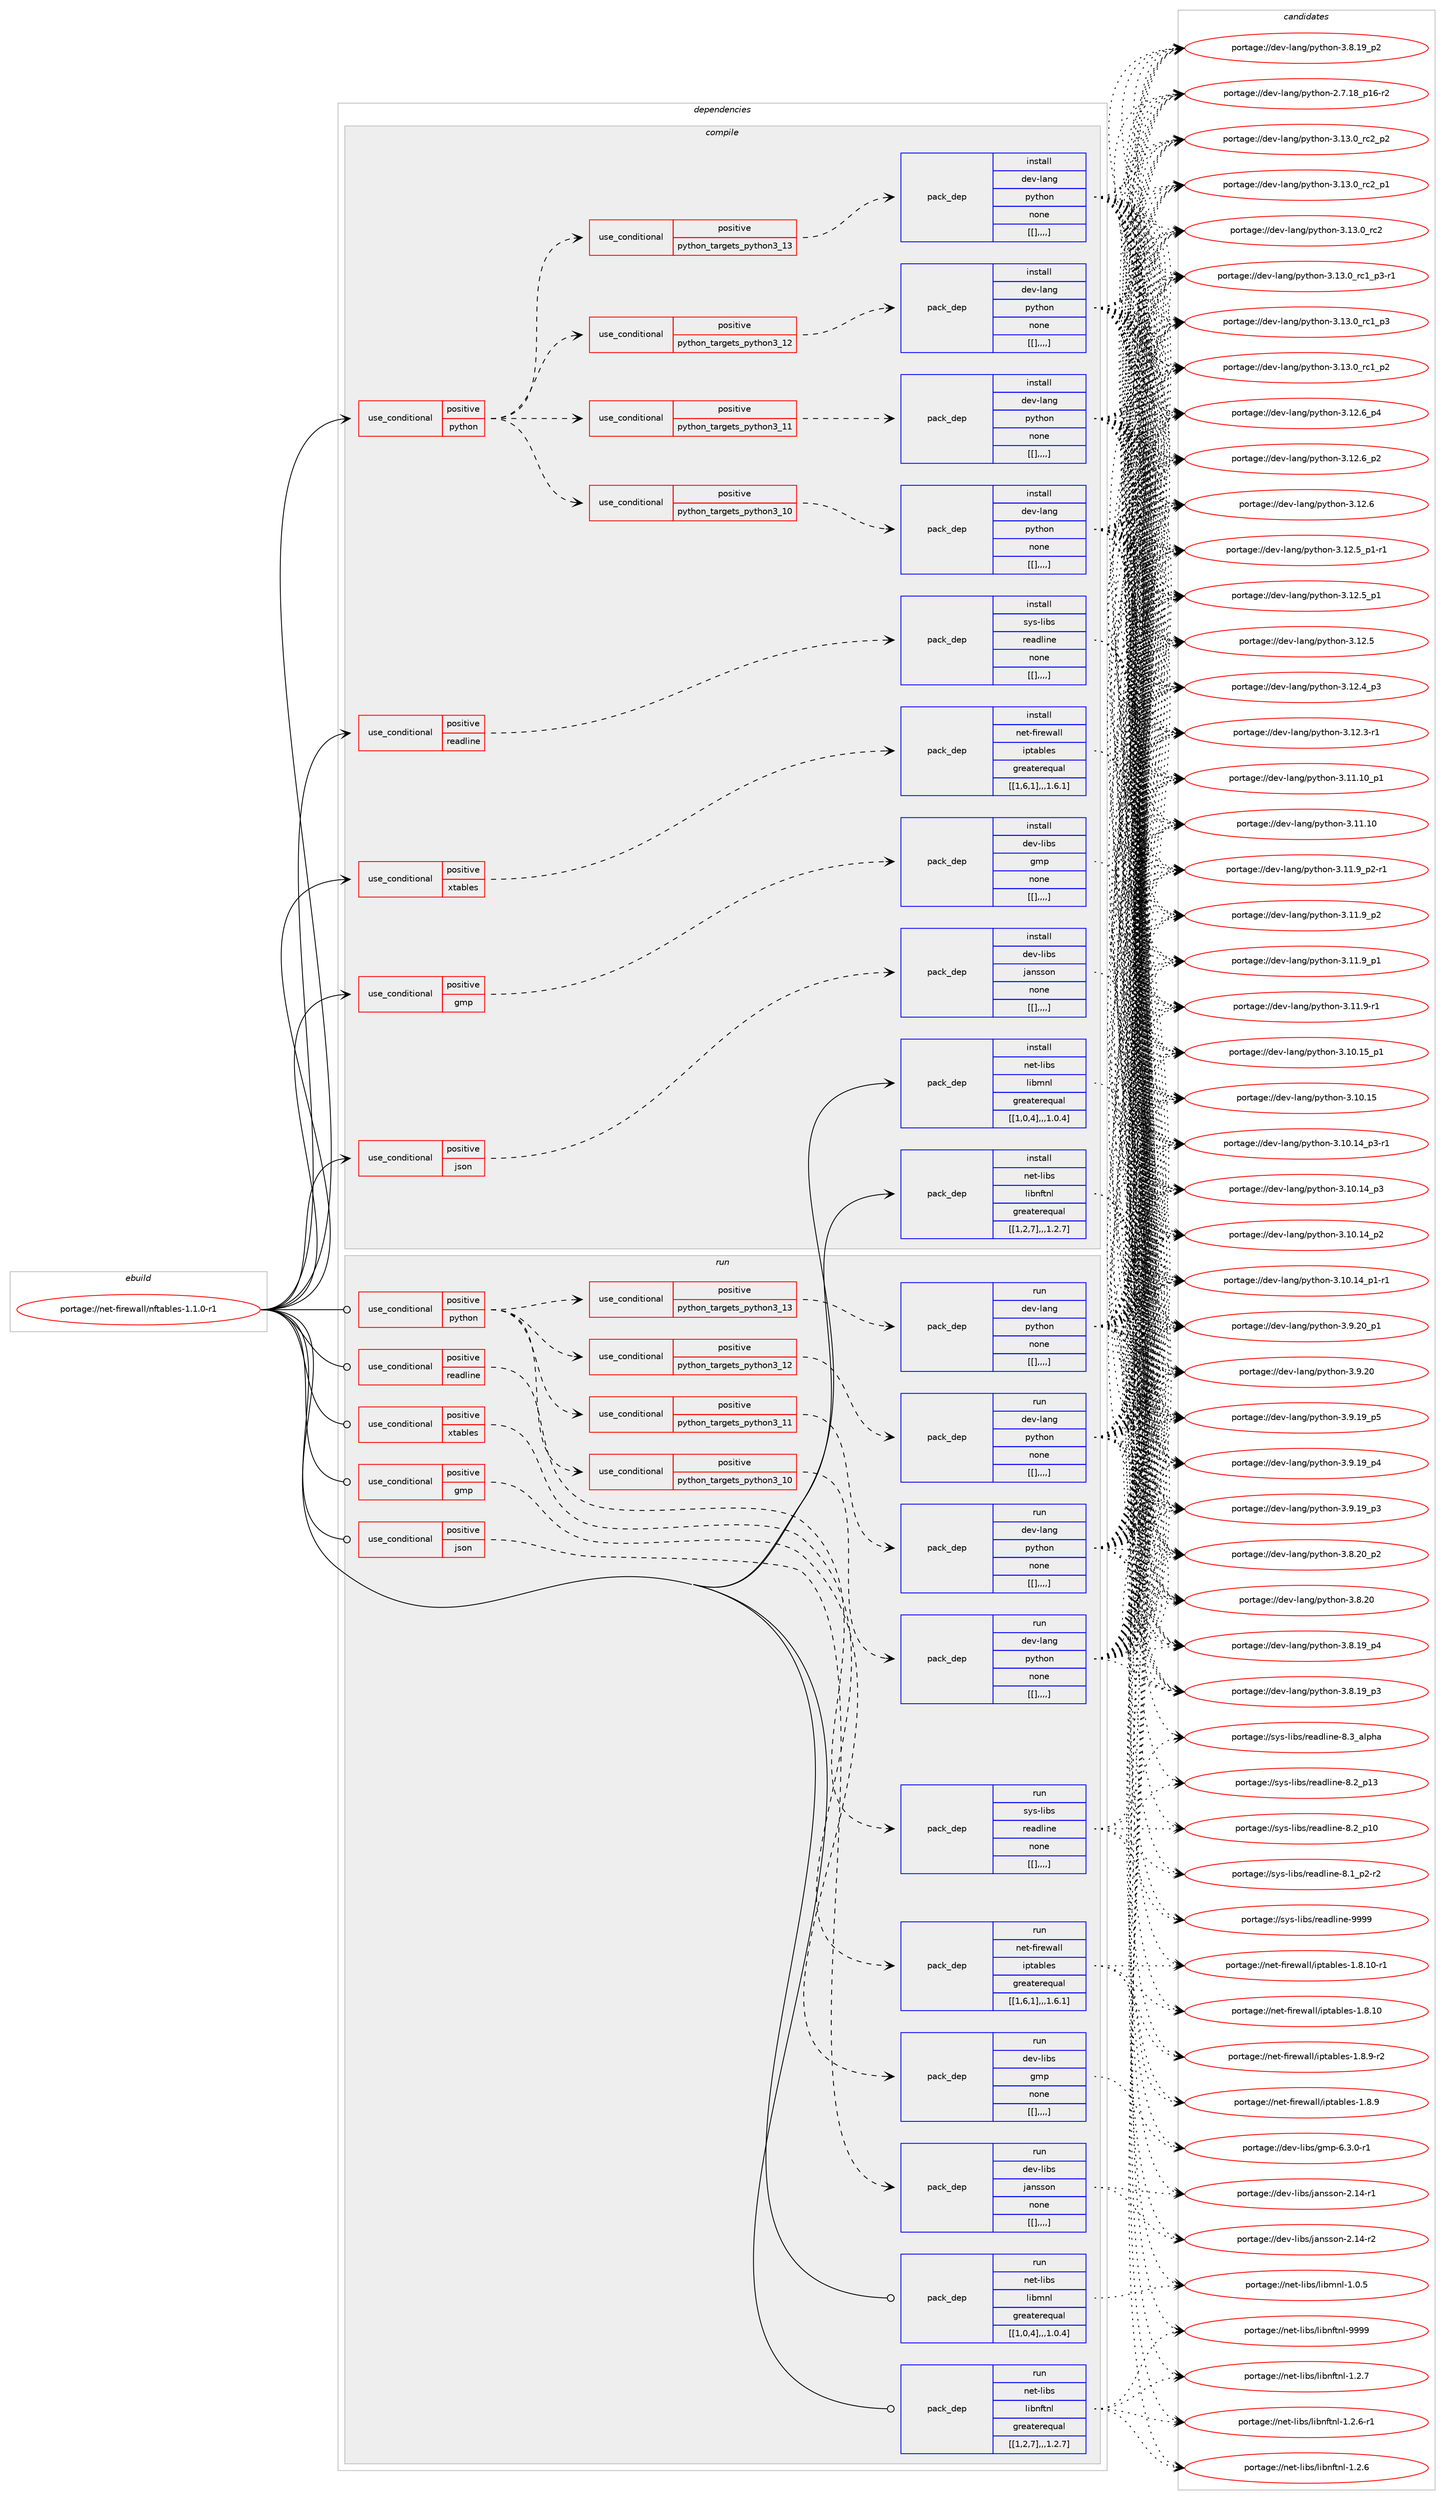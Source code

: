 digraph prolog {

# *************
# Graph options
# *************

newrank=true;
concentrate=true;
compound=true;
graph [rankdir=LR,fontname=Helvetica,fontsize=10,ranksep=1.5];#, ranksep=2.5, nodesep=0.2];
edge  [arrowhead=vee];
node  [fontname=Helvetica,fontsize=10];

# **********
# The ebuild
# **********

subgraph cluster_leftcol {
color=gray;
label=<<i>ebuild</i>>;
id [label="portage://net-firewall/nftables-1.1.0-r1", color=red, width=4, href="../net-firewall/nftables-1.1.0-r1.svg"];
}

# ****************
# The dependencies
# ****************

subgraph cluster_midcol {
color=gray;
label=<<i>dependencies</i>>;
subgraph cluster_compile {
fillcolor="#eeeeee";
style=filled;
label=<<i>compile</i>>;
subgraph cond1140 {
dependency2755 [label=<<TABLE BORDER="0" CELLBORDER="1" CELLSPACING="0" CELLPADDING="4"><TR><TD ROWSPAN="3" CELLPADDING="10">use_conditional</TD></TR><TR><TD>positive</TD></TR><TR><TD>gmp</TD></TR></TABLE>>, shape=none, color=red];
subgraph pack1614 {
dependency2756 [label=<<TABLE BORDER="0" CELLBORDER="1" CELLSPACING="0" CELLPADDING="4" WIDTH="220"><TR><TD ROWSPAN="6" CELLPADDING="30">pack_dep</TD></TR><TR><TD WIDTH="110">install</TD></TR><TR><TD>dev-libs</TD></TR><TR><TD>gmp</TD></TR><TR><TD>none</TD></TR><TR><TD>[[],,,,]</TD></TR></TABLE>>, shape=none, color=blue];
}
dependency2755:e -> dependency2756:w [weight=20,style="dashed",arrowhead="vee"];
}
id:e -> dependency2755:w [weight=20,style="solid",arrowhead="vee"];
subgraph cond1141 {
dependency2757 [label=<<TABLE BORDER="0" CELLBORDER="1" CELLSPACING="0" CELLPADDING="4"><TR><TD ROWSPAN="3" CELLPADDING="10">use_conditional</TD></TR><TR><TD>positive</TD></TR><TR><TD>json</TD></TR></TABLE>>, shape=none, color=red];
subgraph pack1615 {
dependency2758 [label=<<TABLE BORDER="0" CELLBORDER="1" CELLSPACING="0" CELLPADDING="4" WIDTH="220"><TR><TD ROWSPAN="6" CELLPADDING="30">pack_dep</TD></TR><TR><TD WIDTH="110">install</TD></TR><TR><TD>dev-libs</TD></TR><TR><TD>jansson</TD></TR><TR><TD>none</TD></TR><TR><TD>[[],,,,]</TD></TR></TABLE>>, shape=none, color=blue];
}
dependency2757:e -> dependency2758:w [weight=20,style="dashed",arrowhead="vee"];
}
id:e -> dependency2757:w [weight=20,style="solid",arrowhead="vee"];
subgraph cond1142 {
dependency2759 [label=<<TABLE BORDER="0" CELLBORDER="1" CELLSPACING="0" CELLPADDING="4"><TR><TD ROWSPAN="3" CELLPADDING="10">use_conditional</TD></TR><TR><TD>positive</TD></TR><TR><TD>python</TD></TR></TABLE>>, shape=none, color=red];
subgraph cond1143 {
dependency2760 [label=<<TABLE BORDER="0" CELLBORDER="1" CELLSPACING="0" CELLPADDING="4"><TR><TD ROWSPAN="3" CELLPADDING="10">use_conditional</TD></TR><TR><TD>positive</TD></TR><TR><TD>python_targets_python3_10</TD></TR></TABLE>>, shape=none, color=red];
subgraph pack1616 {
dependency2761 [label=<<TABLE BORDER="0" CELLBORDER="1" CELLSPACING="0" CELLPADDING="4" WIDTH="220"><TR><TD ROWSPAN="6" CELLPADDING="30">pack_dep</TD></TR><TR><TD WIDTH="110">install</TD></TR><TR><TD>dev-lang</TD></TR><TR><TD>python</TD></TR><TR><TD>none</TD></TR><TR><TD>[[],,,,]</TD></TR></TABLE>>, shape=none, color=blue];
}
dependency2760:e -> dependency2761:w [weight=20,style="dashed",arrowhead="vee"];
}
dependency2759:e -> dependency2760:w [weight=20,style="dashed",arrowhead="vee"];
subgraph cond1144 {
dependency2762 [label=<<TABLE BORDER="0" CELLBORDER="1" CELLSPACING="0" CELLPADDING="4"><TR><TD ROWSPAN="3" CELLPADDING="10">use_conditional</TD></TR><TR><TD>positive</TD></TR><TR><TD>python_targets_python3_11</TD></TR></TABLE>>, shape=none, color=red];
subgraph pack1617 {
dependency2763 [label=<<TABLE BORDER="0" CELLBORDER="1" CELLSPACING="0" CELLPADDING="4" WIDTH="220"><TR><TD ROWSPAN="6" CELLPADDING="30">pack_dep</TD></TR><TR><TD WIDTH="110">install</TD></TR><TR><TD>dev-lang</TD></TR><TR><TD>python</TD></TR><TR><TD>none</TD></TR><TR><TD>[[],,,,]</TD></TR></TABLE>>, shape=none, color=blue];
}
dependency2762:e -> dependency2763:w [weight=20,style="dashed",arrowhead="vee"];
}
dependency2759:e -> dependency2762:w [weight=20,style="dashed",arrowhead="vee"];
subgraph cond1145 {
dependency2764 [label=<<TABLE BORDER="0" CELLBORDER="1" CELLSPACING="0" CELLPADDING="4"><TR><TD ROWSPAN="3" CELLPADDING="10">use_conditional</TD></TR><TR><TD>positive</TD></TR><TR><TD>python_targets_python3_12</TD></TR></TABLE>>, shape=none, color=red];
subgraph pack1618 {
dependency2765 [label=<<TABLE BORDER="0" CELLBORDER="1" CELLSPACING="0" CELLPADDING="4" WIDTH="220"><TR><TD ROWSPAN="6" CELLPADDING="30">pack_dep</TD></TR><TR><TD WIDTH="110">install</TD></TR><TR><TD>dev-lang</TD></TR><TR><TD>python</TD></TR><TR><TD>none</TD></TR><TR><TD>[[],,,,]</TD></TR></TABLE>>, shape=none, color=blue];
}
dependency2764:e -> dependency2765:w [weight=20,style="dashed",arrowhead="vee"];
}
dependency2759:e -> dependency2764:w [weight=20,style="dashed",arrowhead="vee"];
subgraph cond1146 {
dependency2766 [label=<<TABLE BORDER="0" CELLBORDER="1" CELLSPACING="0" CELLPADDING="4"><TR><TD ROWSPAN="3" CELLPADDING="10">use_conditional</TD></TR><TR><TD>positive</TD></TR><TR><TD>python_targets_python3_13</TD></TR></TABLE>>, shape=none, color=red];
subgraph pack1619 {
dependency2767 [label=<<TABLE BORDER="0" CELLBORDER="1" CELLSPACING="0" CELLPADDING="4" WIDTH="220"><TR><TD ROWSPAN="6" CELLPADDING="30">pack_dep</TD></TR><TR><TD WIDTH="110">install</TD></TR><TR><TD>dev-lang</TD></TR><TR><TD>python</TD></TR><TR><TD>none</TD></TR><TR><TD>[[],,,,]</TD></TR></TABLE>>, shape=none, color=blue];
}
dependency2766:e -> dependency2767:w [weight=20,style="dashed",arrowhead="vee"];
}
dependency2759:e -> dependency2766:w [weight=20,style="dashed",arrowhead="vee"];
}
id:e -> dependency2759:w [weight=20,style="solid",arrowhead="vee"];
subgraph cond1147 {
dependency2768 [label=<<TABLE BORDER="0" CELLBORDER="1" CELLSPACING="0" CELLPADDING="4"><TR><TD ROWSPAN="3" CELLPADDING="10">use_conditional</TD></TR><TR><TD>positive</TD></TR><TR><TD>readline</TD></TR></TABLE>>, shape=none, color=red];
subgraph pack1620 {
dependency2769 [label=<<TABLE BORDER="0" CELLBORDER="1" CELLSPACING="0" CELLPADDING="4" WIDTH="220"><TR><TD ROWSPAN="6" CELLPADDING="30">pack_dep</TD></TR><TR><TD WIDTH="110">install</TD></TR><TR><TD>sys-libs</TD></TR><TR><TD>readline</TD></TR><TR><TD>none</TD></TR><TR><TD>[[],,,,]</TD></TR></TABLE>>, shape=none, color=blue];
}
dependency2768:e -> dependency2769:w [weight=20,style="dashed",arrowhead="vee"];
}
id:e -> dependency2768:w [weight=20,style="solid",arrowhead="vee"];
subgraph cond1148 {
dependency2770 [label=<<TABLE BORDER="0" CELLBORDER="1" CELLSPACING="0" CELLPADDING="4"><TR><TD ROWSPAN="3" CELLPADDING="10">use_conditional</TD></TR><TR><TD>positive</TD></TR><TR><TD>xtables</TD></TR></TABLE>>, shape=none, color=red];
subgraph pack1621 {
dependency2771 [label=<<TABLE BORDER="0" CELLBORDER="1" CELLSPACING="0" CELLPADDING="4" WIDTH="220"><TR><TD ROWSPAN="6" CELLPADDING="30">pack_dep</TD></TR><TR><TD WIDTH="110">install</TD></TR><TR><TD>net-firewall</TD></TR><TR><TD>iptables</TD></TR><TR><TD>greaterequal</TD></TR><TR><TD>[[1,6,1],,,1.6.1]</TD></TR></TABLE>>, shape=none, color=blue];
}
dependency2770:e -> dependency2771:w [weight=20,style="dashed",arrowhead="vee"];
}
id:e -> dependency2770:w [weight=20,style="solid",arrowhead="vee"];
subgraph pack1622 {
dependency2772 [label=<<TABLE BORDER="0" CELLBORDER="1" CELLSPACING="0" CELLPADDING="4" WIDTH="220"><TR><TD ROWSPAN="6" CELLPADDING="30">pack_dep</TD></TR><TR><TD WIDTH="110">install</TD></TR><TR><TD>net-libs</TD></TR><TR><TD>libmnl</TD></TR><TR><TD>greaterequal</TD></TR><TR><TD>[[1,0,4],,,1.0.4]</TD></TR></TABLE>>, shape=none, color=blue];
}
id:e -> dependency2772:w [weight=20,style="solid",arrowhead="vee"];
subgraph pack1623 {
dependency2773 [label=<<TABLE BORDER="0" CELLBORDER="1" CELLSPACING="0" CELLPADDING="4" WIDTH="220"><TR><TD ROWSPAN="6" CELLPADDING="30">pack_dep</TD></TR><TR><TD WIDTH="110">install</TD></TR><TR><TD>net-libs</TD></TR><TR><TD>libnftnl</TD></TR><TR><TD>greaterequal</TD></TR><TR><TD>[[1,2,7],,,1.2.7]</TD></TR></TABLE>>, shape=none, color=blue];
}
id:e -> dependency2773:w [weight=20,style="solid",arrowhead="vee"];
}
subgraph cluster_compileandrun {
fillcolor="#eeeeee";
style=filled;
label=<<i>compile and run</i>>;
}
subgraph cluster_run {
fillcolor="#eeeeee";
style=filled;
label=<<i>run</i>>;
subgraph cond1149 {
dependency2774 [label=<<TABLE BORDER="0" CELLBORDER="1" CELLSPACING="0" CELLPADDING="4"><TR><TD ROWSPAN="3" CELLPADDING="10">use_conditional</TD></TR><TR><TD>positive</TD></TR><TR><TD>gmp</TD></TR></TABLE>>, shape=none, color=red];
subgraph pack1624 {
dependency2775 [label=<<TABLE BORDER="0" CELLBORDER="1" CELLSPACING="0" CELLPADDING="4" WIDTH="220"><TR><TD ROWSPAN="6" CELLPADDING="30">pack_dep</TD></TR><TR><TD WIDTH="110">run</TD></TR><TR><TD>dev-libs</TD></TR><TR><TD>gmp</TD></TR><TR><TD>none</TD></TR><TR><TD>[[],,,,]</TD></TR></TABLE>>, shape=none, color=blue];
}
dependency2774:e -> dependency2775:w [weight=20,style="dashed",arrowhead="vee"];
}
id:e -> dependency2774:w [weight=20,style="solid",arrowhead="odot"];
subgraph cond1150 {
dependency2776 [label=<<TABLE BORDER="0" CELLBORDER="1" CELLSPACING="0" CELLPADDING="4"><TR><TD ROWSPAN="3" CELLPADDING="10">use_conditional</TD></TR><TR><TD>positive</TD></TR><TR><TD>json</TD></TR></TABLE>>, shape=none, color=red];
subgraph pack1625 {
dependency2777 [label=<<TABLE BORDER="0" CELLBORDER="1" CELLSPACING="0" CELLPADDING="4" WIDTH="220"><TR><TD ROWSPAN="6" CELLPADDING="30">pack_dep</TD></TR><TR><TD WIDTH="110">run</TD></TR><TR><TD>dev-libs</TD></TR><TR><TD>jansson</TD></TR><TR><TD>none</TD></TR><TR><TD>[[],,,,]</TD></TR></TABLE>>, shape=none, color=blue];
}
dependency2776:e -> dependency2777:w [weight=20,style="dashed",arrowhead="vee"];
}
id:e -> dependency2776:w [weight=20,style="solid",arrowhead="odot"];
subgraph cond1151 {
dependency2778 [label=<<TABLE BORDER="0" CELLBORDER="1" CELLSPACING="0" CELLPADDING="4"><TR><TD ROWSPAN="3" CELLPADDING="10">use_conditional</TD></TR><TR><TD>positive</TD></TR><TR><TD>python</TD></TR></TABLE>>, shape=none, color=red];
subgraph cond1152 {
dependency2779 [label=<<TABLE BORDER="0" CELLBORDER="1" CELLSPACING="0" CELLPADDING="4"><TR><TD ROWSPAN="3" CELLPADDING="10">use_conditional</TD></TR><TR><TD>positive</TD></TR><TR><TD>python_targets_python3_10</TD></TR></TABLE>>, shape=none, color=red];
subgraph pack1626 {
dependency2780 [label=<<TABLE BORDER="0" CELLBORDER="1" CELLSPACING="0" CELLPADDING="4" WIDTH="220"><TR><TD ROWSPAN="6" CELLPADDING="30">pack_dep</TD></TR><TR><TD WIDTH="110">run</TD></TR><TR><TD>dev-lang</TD></TR><TR><TD>python</TD></TR><TR><TD>none</TD></TR><TR><TD>[[],,,,]</TD></TR></TABLE>>, shape=none, color=blue];
}
dependency2779:e -> dependency2780:w [weight=20,style="dashed",arrowhead="vee"];
}
dependency2778:e -> dependency2779:w [weight=20,style="dashed",arrowhead="vee"];
subgraph cond1153 {
dependency2781 [label=<<TABLE BORDER="0" CELLBORDER="1" CELLSPACING="0" CELLPADDING="4"><TR><TD ROWSPAN="3" CELLPADDING="10">use_conditional</TD></TR><TR><TD>positive</TD></TR><TR><TD>python_targets_python3_11</TD></TR></TABLE>>, shape=none, color=red];
subgraph pack1627 {
dependency2782 [label=<<TABLE BORDER="0" CELLBORDER="1" CELLSPACING="0" CELLPADDING="4" WIDTH="220"><TR><TD ROWSPAN="6" CELLPADDING="30">pack_dep</TD></TR><TR><TD WIDTH="110">run</TD></TR><TR><TD>dev-lang</TD></TR><TR><TD>python</TD></TR><TR><TD>none</TD></TR><TR><TD>[[],,,,]</TD></TR></TABLE>>, shape=none, color=blue];
}
dependency2781:e -> dependency2782:w [weight=20,style="dashed",arrowhead="vee"];
}
dependency2778:e -> dependency2781:w [weight=20,style="dashed",arrowhead="vee"];
subgraph cond1154 {
dependency2783 [label=<<TABLE BORDER="0" CELLBORDER="1" CELLSPACING="0" CELLPADDING="4"><TR><TD ROWSPAN="3" CELLPADDING="10">use_conditional</TD></TR><TR><TD>positive</TD></TR><TR><TD>python_targets_python3_12</TD></TR></TABLE>>, shape=none, color=red];
subgraph pack1628 {
dependency2784 [label=<<TABLE BORDER="0" CELLBORDER="1" CELLSPACING="0" CELLPADDING="4" WIDTH="220"><TR><TD ROWSPAN="6" CELLPADDING="30">pack_dep</TD></TR><TR><TD WIDTH="110">run</TD></TR><TR><TD>dev-lang</TD></TR><TR><TD>python</TD></TR><TR><TD>none</TD></TR><TR><TD>[[],,,,]</TD></TR></TABLE>>, shape=none, color=blue];
}
dependency2783:e -> dependency2784:w [weight=20,style="dashed",arrowhead="vee"];
}
dependency2778:e -> dependency2783:w [weight=20,style="dashed",arrowhead="vee"];
subgraph cond1155 {
dependency2785 [label=<<TABLE BORDER="0" CELLBORDER="1" CELLSPACING="0" CELLPADDING="4"><TR><TD ROWSPAN="3" CELLPADDING="10">use_conditional</TD></TR><TR><TD>positive</TD></TR><TR><TD>python_targets_python3_13</TD></TR></TABLE>>, shape=none, color=red];
subgraph pack1629 {
dependency2786 [label=<<TABLE BORDER="0" CELLBORDER="1" CELLSPACING="0" CELLPADDING="4" WIDTH="220"><TR><TD ROWSPAN="6" CELLPADDING="30">pack_dep</TD></TR><TR><TD WIDTH="110">run</TD></TR><TR><TD>dev-lang</TD></TR><TR><TD>python</TD></TR><TR><TD>none</TD></TR><TR><TD>[[],,,,]</TD></TR></TABLE>>, shape=none, color=blue];
}
dependency2785:e -> dependency2786:w [weight=20,style="dashed",arrowhead="vee"];
}
dependency2778:e -> dependency2785:w [weight=20,style="dashed",arrowhead="vee"];
}
id:e -> dependency2778:w [weight=20,style="solid",arrowhead="odot"];
subgraph cond1156 {
dependency2787 [label=<<TABLE BORDER="0" CELLBORDER="1" CELLSPACING="0" CELLPADDING="4"><TR><TD ROWSPAN="3" CELLPADDING="10">use_conditional</TD></TR><TR><TD>positive</TD></TR><TR><TD>readline</TD></TR></TABLE>>, shape=none, color=red];
subgraph pack1630 {
dependency2788 [label=<<TABLE BORDER="0" CELLBORDER="1" CELLSPACING="0" CELLPADDING="4" WIDTH="220"><TR><TD ROWSPAN="6" CELLPADDING="30">pack_dep</TD></TR><TR><TD WIDTH="110">run</TD></TR><TR><TD>sys-libs</TD></TR><TR><TD>readline</TD></TR><TR><TD>none</TD></TR><TR><TD>[[],,,,]</TD></TR></TABLE>>, shape=none, color=blue];
}
dependency2787:e -> dependency2788:w [weight=20,style="dashed",arrowhead="vee"];
}
id:e -> dependency2787:w [weight=20,style="solid",arrowhead="odot"];
subgraph cond1157 {
dependency2789 [label=<<TABLE BORDER="0" CELLBORDER="1" CELLSPACING="0" CELLPADDING="4"><TR><TD ROWSPAN="3" CELLPADDING="10">use_conditional</TD></TR><TR><TD>positive</TD></TR><TR><TD>xtables</TD></TR></TABLE>>, shape=none, color=red];
subgraph pack1631 {
dependency2790 [label=<<TABLE BORDER="0" CELLBORDER="1" CELLSPACING="0" CELLPADDING="4" WIDTH="220"><TR><TD ROWSPAN="6" CELLPADDING="30">pack_dep</TD></TR><TR><TD WIDTH="110">run</TD></TR><TR><TD>net-firewall</TD></TR><TR><TD>iptables</TD></TR><TR><TD>greaterequal</TD></TR><TR><TD>[[1,6,1],,,1.6.1]</TD></TR></TABLE>>, shape=none, color=blue];
}
dependency2789:e -> dependency2790:w [weight=20,style="dashed",arrowhead="vee"];
}
id:e -> dependency2789:w [weight=20,style="solid",arrowhead="odot"];
subgraph pack1632 {
dependency2791 [label=<<TABLE BORDER="0" CELLBORDER="1" CELLSPACING="0" CELLPADDING="4" WIDTH="220"><TR><TD ROWSPAN="6" CELLPADDING="30">pack_dep</TD></TR><TR><TD WIDTH="110">run</TD></TR><TR><TD>net-libs</TD></TR><TR><TD>libmnl</TD></TR><TR><TD>greaterequal</TD></TR><TR><TD>[[1,0,4],,,1.0.4]</TD></TR></TABLE>>, shape=none, color=blue];
}
id:e -> dependency2791:w [weight=20,style="solid",arrowhead="odot"];
subgraph pack1633 {
dependency2792 [label=<<TABLE BORDER="0" CELLBORDER="1" CELLSPACING="0" CELLPADDING="4" WIDTH="220"><TR><TD ROWSPAN="6" CELLPADDING="30">pack_dep</TD></TR><TR><TD WIDTH="110">run</TD></TR><TR><TD>net-libs</TD></TR><TR><TD>libnftnl</TD></TR><TR><TD>greaterequal</TD></TR><TR><TD>[[1,2,7],,,1.2.7]</TD></TR></TABLE>>, shape=none, color=blue];
}
id:e -> dependency2792:w [weight=20,style="solid",arrowhead="odot"];
}
}

# **************
# The candidates
# **************

subgraph cluster_choices {
rank=same;
color=gray;
label=<<i>candidates</i>>;

subgraph choice1614 {
color=black;
nodesep=1;
choice1001011184510810598115471031091124554465146484511449 [label="portage://dev-libs/gmp-6.3.0-r1", color=red, width=4,href="../dev-libs/gmp-6.3.0-r1.svg"];
dependency2756:e -> choice1001011184510810598115471031091124554465146484511449:w [style=dotted,weight="100"];
}
subgraph choice1615 {
color=black;
nodesep=1;
choice1001011184510810598115471069711011511511111045504649524511450 [label="portage://dev-libs/jansson-2.14-r2", color=red, width=4,href="../dev-libs/jansson-2.14-r2.svg"];
choice1001011184510810598115471069711011511511111045504649524511449 [label="portage://dev-libs/jansson-2.14-r1", color=red, width=4,href="../dev-libs/jansson-2.14-r1.svg"];
dependency2758:e -> choice1001011184510810598115471069711011511511111045504649524511450:w [style=dotted,weight="100"];
dependency2758:e -> choice1001011184510810598115471069711011511511111045504649524511449:w [style=dotted,weight="100"];
}
subgraph choice1616 {
color=black;
nodesep=1;
choice100101118451089711010347112121116104111110455146495146489511499509511250 [label="portage://dev-lang/python-3.13.0_rc2_p2", color=red, width=4,href="../dev-lang/python-3.13.0_rc2_p2.svg"];
choice100101118451089711010347112121116104111110455146495146489511499509511249 [label="portage://dev-lang/python-3.13.0_rc2_p1", color=red, width=4,href="../dev-lang/python-3.13.0_rc2_p1.svg"];
choice10010111845108971101034711212111610411111045514649514648951149950 [label="portage://dev-lang/python-3.13.0_rc2", color=red, width=4,href="../dev-lang/python-3.13.0_rc2.svg"];
choice1001011184510897110103471121211161041111104551464951464895114994995112514511449 [label="portage://dev-lang/python-3.13.0_rc1_p3-r1", color=red, width=4,href="../dev-lang/python-3.13.0_rc1_p3-r1.svg"];
choice100101118451089711010347112121116104111110455146495146489511499499511251 [label="portage://dev-lang/python-3.13.0_rc1_p3", color=red, width=4,href="../dev-lang/python-3.13.0_rc1_p3.svg"];
choice100101118451089711010347112121116104111110455146495146489511499499511250 [label="portage://dev-lang/python-3.13.0_rc1_p2", color=red, width=4,href="../dev-lang/python-3.13.0_rc1_p2.svg"];
choice100101118451089711010347112121116104111110455146495046549511252 [label="portage://dev-lang/python-3.12.6_p4", color=red, width=4,href="../dev-lang/python-3.12.6_p4.svg"];
choice100101118451089711010347112121116104111110455146495046549511250 [label="portage://dev-lang/python-3.12.6_p2", color=red, width=4,href="../dev-lang/python-3.12.6_p2.svg"];
choice10010111845108971101034711212111610411111045514649504654 [label="portage://dev-lang/python-3.12.6", color=red, width=4,href="../dev-lang/python-3.12.6.svg"];
choice1001011184510897110103471121211161041111104551464950465395112494511449 [label="portage://dev-lang/python-3.12.5_p1-r1", color=red, width=4,href="../dev-lang/python-3.12.5_p1-r1.svg"];
choice100101118451089711010347112121116104111110455146495046539511249 [label="portage://dev-lang/python-3.12.5_p1", color=red, width=4,href="../dev-lang/python-3.12.5_p1.svg"];
choice10010111845108971101034711212111610411111045514649504653 [label="portage://dev-lang/python-3.12.5", color=red, width=4,href="../dev-lang/python-3.12.5.svg"];
choice100101118451089711010347112121116104111110455146495046529511251 [label="portage://dev-lang/python-3.12.4_p3", color=red, width=4,href="../dev-lang/python-3.12.4_p3.svg"];
choice100101118451089711010347112121116104111110455146495046514511449 [label="portage://dev-lang/python-3.12.3-r1", color=red, width=4,href="../dev-lang/python-3.12.3-r1.svg"];
choice10010111845108971101034711212111610411111045514649494649489511249 [label="portage://dev-lang/python-3.11.10_p1", color=red, width=4,href="../dev-lang/python-3.11.10_p1.svg"];
choice1001011184510897110103471121211161041111104551464949464948 [label="portage://dev-lang/python-3.11.10", color=red, width=4,href="../dev-lang/python-3.11.10.svg"];
choice1001011184510897110103471121211161041111104551464949465795112504511449 [label="portage://dev-lang/python-3.11.9_p2-r1", color=red, width=4,href="../dev-lang/python-3.11.9_p2-r1.svg"];
choice100101118451089711010347112121116104111110455146494946579511250 [label="portage://dev-lang/python-3.11.9_p2", color=red, width=4,href="../dev-lang/python-3.11.9_p2.svg"];
choice100101118451089711010347112121116104111110455146494946579511249 [label="portage://dev-lang/python-3.11.9_p1", color=red, width=4,href="../dev-lang/python-3.11.9_p1.svg"];
choice100101118451089711010347112121116104111110455146494946574511449 [label="portage://dev-lang/python-3.11.9-r1", color=red, width=4,href="../dev-lang/python-3.11.9-r1.svg"];
choice10010111845108971101034711212111610411111045514649484649539511249 [label="portage://dev-lang/python-3.10.15_p1", color=red, width=4,href="../dev-lang/python-3.10.15_p1.svg"];
choice1001011184510897110103471121211161041111104551464948464953 [label="portage://dev-lang/python-3.10.15", color=red, width=4,href="../dev-lang/python-3.10.15.svg"];
choice100101118451089711010347112121116104111110455146494846495295112514511449 [label="portage://dev-lang/python-3.10.14_p3-r1", color=red, width=4,href="../dev-lang/python-3.10.14_p3-r1.svg"];
choice10010111845108971101034711212111610411111045514649484649529511251 [label="portage://dev-lang/python-3.10.14_p3", color=red, width=4,href="../dev-lang/python-3.10.14_p3.svg"];
choice10010111845108971101034711212111610411111045514649484649529511250 [label="portage://dev-lang/python-3.10.14_p2", color=red, width=4,href="../dev-lang/python-3.10.14_p2.svg"];
choice100101118451089711010347112121116104111110455146494846495295112494511449 [label="portage://dev-lang/python-3.10.14_p1-r1", color=red, width=4,href="../dev-lang/python-3.10.14_p1-r1.svg"];
choice100101118451089711010347112121116104111110455146574650489511249 [label="portage://dev-lang/python-3.9.20_p1", color=red, width=4,href="../dev-lang/python-3.9.20_p1.svg"];
choice10010111845108971101034711212111610411111045514657465048 [label="portage://dev-lang/python-3.9.20", color=red, width=4,href="../dev-lang/python-3.9.20.svg"];
choice100101118451089711010347112121116104111110455146574649579511253 [label="portage://dev-lang/python-3.9.19_p5", color=red, width=4,href="../dev-lang/python-3.9.19_p5.svg"];
choice100101118451089711010347112121116104111110455146574649579511252 [label="portage://dev-lang/python-3.9.19_p4", color=red, width=4,href="../dev-lang/python-3.9.19_p4.svg"];
choice100101118451089711010347112121116104111110455146574649579511251 [label="portage://dev-lang/python-3.9.19_p3", color=red, width=4,href="../dev-lang/python-3.9.19_p3.svg"];
choice100101118451089711010347112121116104111110455146564650489511250 [label="portage://dev-lang/python-3.8.20_p2", color=red, width=4,href="../dev-lang/python-3.8.20_p2.svg"];
choice10010111845108971101034711212111610411111045514656465048 [label="portage://dev-lang/python-3.8.20", color=red, width=4,href="../dev-lang/python-3.8.20.svg"];
choice100101118451089711010347112121116104111110455146564649579511252 [label="portage://dev-lang/python-3.8.19_p4", color=red, width=4,href="../dev-lang/python-3.8.19_p4.svg"];
choice100101118451089711010347112121116104111110455146564649579511251 [label="portage://dev-lang/python-3.8.19_p3", color=red, width=4,href="../dev-lang/python-3.8.19_p3.svg"];
choice100101118451089711010347112121116104111110455146564649579511250 [label="portage://dev-lang/python-3.8.19_p2", color=red, width=4,href="../dev-lang/python-3.8.19_p2.svg"];
choice100101118451089711010347112121116104111110455046554649569511249544511450 [label="portage://dev-lang/python-2.7.18_p16-r2", color=red, width=4,href="../dev-lang/python-2.7.18_p16-r2.svg"];
dependency2761:e -> choice100101118451089711010347112121116104111110455146495146489511499509511250:w [style=dotted,weight="100"];
dependency2761:e -> choice100101118451089711010347112121116104111110455146495146489511499509511249:w [style=dotted,weight="100"];
dependency2761:e -> choice10010111845108971101034711212111610411111045514649514648951149950:w [style=dotted,weight="100"];
dependency2761:e -> choice1001011184510897110103471121211161041111104551464951464895114994995112514511449:w [style=dotted,weight="100"];
dependency2761:e -> choice100101118451089711010347112121116104111110455146495146489511499499511251:w [style=dotted,weight="100"];
dependency2761:e -> choice100101118451089711010347112121116104111110455146495146489511499499511250:w [style=dotted,weight="100"];
dependency2761:e -> choice100101118451089711010347112121116104111110455146495046549511252:w [style=dotted,weight="100"];
dependency2761:e -> choice100101118451089711010347112121116104111110455146495046549511250:w [style=dotted,weight="100"];
dependency2761:e -> choice10010111845108971101034711212111610411111045514649504654:w [style=dotted,weight="100"];
dependency2761:e -> choice1001011184510897110103471121211161041111104551464950465395112494511449:w [style=dotted,weight="100"];
dependency2761:e -> choice100101118451089711010347112121116104111110455146495046539511249:w [style=dotted,weight="100"];
dependency2761:e -> choice10010111845108971101034711212111610411111045514649504653:w [style=dotted,weight="100"];
dependency2761:e -> choice100101118451089711010347112121116104111110455146495046529511251:w [style=dotted,weight="100"];
dependency2761:e -> choice100101118451089711010347112121116104111110455146495046514511449:w [style=dotted,weight="100"];
dependency2761:e -> choice10010111845108971101034711212111610411111045514649494649489511249:w [style=dotted,weight="100"];
dependency2761:e -> choice1001011184510897110103471121211161041111104551464949464948:w [style=dotted,weight="100"];
dependency2761:e -> choice1001011184510897110103471121211161041111104551464949465795112504511449:w [style=dotted,weight="100"];
dependency2761:e -> choice100101118451089711010347112121116104111110455146494946579511250:w [style=dotted,weight="100"];
dependency2761:e -> choice100101118451089711010347112121116104111110455146494946579511249:w [style=dotted,weight="100"];
dependency2761:e -> choice100101118451089711010347112121116104111110455146494946574511449:w [style=dotted,weight="100"];
dependency2761:e -> choice10010111845108971101034711212111610411111045514649484649539511249:w [style=dotted,weight="100"];
dependency2761:e -> choice1001011184510897110103471121211161041111104551464948464953:w [style=dotted,weight="100"];
dependency2761:e -> choice100101118451089711010347112121116104111110455146494846495295112514511449:w [style=dotted,weight="100"];
dependency2761:e -> choice10010111845108971101034711212111610411111045514649484649529511251:w [style=dotted,weight="100"];
dependency2761:e -> choice10010111845108971101034711212111610411111045514649484649529511250:w [style=dotted,weight="100"];
dependency2761:e -> choice100101118451089711010347112121116104111110455146494846495295112494511449:w [style=dotted,weight="100"];
dependency2761:e -> choice100101118451089711010347112121116104111110455146574650489511249:w [style=dotted,weight="100"];
dependency2761:e -> choice10010111845108971101034711212111610411111045514657465048:w [style=dotted,weight="100"];
dependency2761:e -> choice100101118451089711010347112121116104111110455146574649579511253:w [style=dotted,weight="100"];
dependency2761:e -> choice100101118451089711010347112121116104111110455146574649579511252:w [style=dotted,weight="100"];
dependency2761:e -> choice100101118451089711010347112121116104111110455146574649579511251:w [style=dotted,weight="100"];
dependency2761:e -> choice100101118451089711010347112121116104111110455146564650489511250:w [style=dotted,weight="100"];
dependency2761:e -> choice10010111845108971101034711212111610411111045514656465048:w [style=dotted,weight="100"];
dependency2761:e -> choice100101118451089711010347112121116104111110455146564649579511252:w [style=dotted,weight="100"];
dependency2761:e -> choice100101118451089711010347112121116104111110455146564649579511251:w [style=dotted,weight="100"];
dependency2761:e -> choice100101118451089711010347112121116104111110455146564649579511250:w [style=dotted,weight="100"];
dependency2761:e -> choice100101118451089711010347112121116104111110455046554649569511249544511450:w [style=dotted,weight="100"];
}
subgraph choice1617 {
color=black;
nodesep=1;
choice100101118451089711010347112121116104111110455146495146489511499509511250 [label="portage://dev-lang/python-3.13.0_rc2_p2", color=red, width=4,href="../dev-lang/python-3.13.0_rc2_p2.svg"];
choice100101118451089711010347112121116104111110455146495146489511499509511249 [label="portage://dev-lang/python-3.13.0_rc2_p1", color=red, width=4,href="../dev-lang/python-3.13.0_rc2_p1.svg"];
choice10010111845108971101034711212111610411111045514649514648951149950 [label="portage://dev-lang/python-3.13.0_rc2", color=red, width=4,href="../dev-lang/python-3.13.0_rc2.svg"];
choice1001011184510897110103471121211161041111104551464951464895114994995112514511449 [label="portage://dev-lang/python-3.13.0_rc1_p3-r1", color=red, width=4,href="../dev-lang/python-3.13.0_rc1_p3-r1.svg"];
choice100101118451089711010347112121116104111110455146495146489511499499511251 [label="portage://dev-lang/python-3.13.0_rc1_p3", color=red, width=4,href="../dev-lang/python-3.13.0_rc1_p3.svg"];
choice100101118451089711010347112121116104111110455146495146489511499499511250 [label="portage://dev-lang/python-3.13.0_rc1_p2", color=red, width=4,href="../dev-lang/python-3.13.0_rc1_p2.svg"];
choice100101118451089711010347112121116104111110455146495046549511252 [label="portage://dev-lang/python-3.12.6_p4", color=red, width=4,href="../dev-lang/python-3.12.6_p4.svg"];
choice100101118451089711010347112121116104111110455146495046549511250 [label="portage://dev-lang/python-3.12.6_p2", color=red, width=4,href="../dev-lang/python-3.12.6_p2.svg"];
choice10010111845108971101034711212111610411111045514649504654 [label="portage://dev-lang/python-3.12.6", color=red, width=4,href="../dev-lang/python-3.12.6.svg"];
choice1001011184510897110103471121211161041111104551464950465395112494511449 [label="portage://dev-lang/python-3.12.5_p1-r1", color=red, width=4,href="../dev-lang/python-3.12.5_p1-r1.svg"];
choice100101118451089711010347112121116104111110455146495046539511249 [label="portage://dev-lang/python-3.12.5_p1", color=red, width=4,href="../dev-lang/python-3.12.5_p1.svg"];
choice10010111845108971101034711212111610411111045514649504653 [label="portage://dev-lang/python-3.12.5", color=red, width=4,href="../dev-lang/python-3.12.5.svg"];
choice100101118451089711010347112121116104111110455146495046529511251 [label="portage://dev-lang/python-3.12.4_p3", color=red, width=4,href="../dev-lang/python-3.12.4_p3.svg"];
choice100101118451089711010347112121116104111110455146495046514511449 [label="portage://dev-lang/python-3.12.3-r1", color=red, width=4,href="../dev-lang/python-3.12.3-r1.svg"];
choice10010111845108971101034711212111610411111045514649494649489511249 [label="portage://dev-lang/python-3.11.10_p1", color=red, width=4,href="../dev-lang/python-3.11.10_p1.svg"];
choice1001011184510897110103471121211161041111104551464949464948 [label="portage://dev-lang/python-3.11.10", color=red, width=4,href="../dev-lang/python-3.11.10.svg"];
choice1001011184510897110103471121211161041111104551464949465795112504511449 [label="portage://dev-lang/python-3.11.9_p2-r1", color=red, width=4,href="../dev-lang/python-3.11.9_p2-r1.svg"];
choice100101118451089711010347112121116104111110455146494946579511250 [label="portage://dev-lang/python-3.11.9_p2", color=red, width=4,href="../dev-lang/python-3.11.9_p2.svg"];
choice100101118451089711010347112121116104111110455146494946579511249 [label="portage://dev-lang/python-3.11.9_p1", color=red, width=4,href="../dev-lang/python-3.11.9_p1.svg"];
choice100101118451089711010347112121116104111110455146494946574511449 [label="portage://dev-lang/python-3.11.9-r1", color=red, width=4,href="../dev-lang/python-3.11.9-r1.svg"];
choice10010111845108971101034711212111610411111045514649484649539511249 [label="portage://dev-lang/python-3.10.15_p1", color=red, width=4,href="../dev-lang/python-3.10.15_p1.svg"];
choice1001011184510897110103471121211161041111104551464948464953 [label="portage://dev-lang/python-3.10.15", color=red, width=4,href="../dev-lang/python-3.10.15.svg"];
choice100101118451089711010347112121116104111110455146494846495295112514511449 [label="portage://dev-lang/python-3.10.14_p3-r1", color=red, width=4,href="../dev-lang/python-3.10.14_p3-r1.svg"];
choice10010111845108971101034711212111610411111045514649484649529511251 [label="portage://dev-lang/python-3.10.14_p3", color=red, width=4,href="../dev-lang/python-3.10.14_p3.svg"];
choice10010111845108971101034711212111610411111045514649484649529511250 [label="portage://dev-lang/python-3.10.14_p2", color=red, width=4,href="../dev-lang/python-3.10.14_p2.svg"];
choice100101118451089711010347112121116104111110455146494846495295112494511449 [label="portage://dev-lang/python-3.10.14_p1-r1", color=red, width=4,href="../dev-lang/python-3.10.14_p1-r1.svg"];
choice100101118451089711010347112121116104111110455146574650489511249 [label="portage://dev-lang/python-3.9.20_p1", color=red, width=4,href="../dev-lang/python-3.9.20_p1.svg"];
choice10010111845108971101034711212111610411111045514657465048 [label="portage://dev-lang/python-3.9.20", color=red, width=4,href="../dev-lang/python-3.9.20.svg"];
choice100101118451089711010347112121116104111110455146574649579511253 [label="portage://dev-lang/python-3.9.19_p5", color=red, width=4,href="../dev-lang/python-3.9.19_p5.svg"];
choice100101118451089711010347112121116104111110455146574649579511252 [label="portage://dev-lang/python-3.9.19_p4", color=red, width=4,href="../dev-lang/python-3.9.19_p4.svg"];
choice100101118451089711010347112121116104111110455146574649579511251 [label="portage://dev-lang/python-3.9.19_p3", color=red, width=4,href="../dev-lang/python-3.9.19_p3.svg"];
choice100101118451089711010347112121116104111110455146564650489511250 [label="portage://dev-lang/python-3.8.20_p2", color=red, width=4,href="../dev-lang/python-3.8.20_p2.svg"];
choice10010111845108971101034711212111610411111045514656465048 [label="portage://dev-lang/python-3.8.20", color=red, width=4,href="../dev-lang/python-3.8.20.svg"];
choice100101118451089711010347112121116104111110455146564649579511252 [label="portage://dev-lang/python-3.8.19_p4", color=red, width=4,href="../dev-lang/python-3.8.19_p4.svg"];
choice100101118451089711010347112121116104111110455146564649579511251 [label="portage://dev-lang/python-3.8.19_p3", color=red, width=4,href="../dev-lang/python-3.8.19_p3.svg"];
choice100101118451089711010347112121116104111110455146564649579511250 [label="portage://dev-lang/python-3.8.19_p2", color=red, width=4,href="../dev-lang/python-3.8.19_p2.svg"];
choice100101118451089711010347112121116104111110455046554649569511249544511450 [label="portage://dev-lang/python-2.7.18_p16-r2", color=red, width=4,href="../dev-lang/python-2.7.18_p16-r2.svg"];
dependency2763:e -> choice100101118451089711010347112121116104111110455146495146489511499509511250:w [style=dotted,weight="100"];
dependency2763:e -> choice100101118451089711010347112121116104111110455146495146489511499509511249:w [style=dotted,weight="100"];
dependency2763:e -> choice10010111845108971101034711212111610411111045514649514648951149950:w [style=dotted,weight="100"];
dependency2763:e -> choice1001011184510897110103471121211161041111104551464951464895114994995112514511449:w [style=dotted,weight="100"];
dependency2763:e -> choice100101118451089711010347112121116104111110455146495146489511499499511251:w [style=dotted,weight="100"];
dependency2763:e -> choice100101118451089711010347112121116104111110455146495146489511499499511250:w [style=dotted,weight="100"];
dependency2763:e -> choice100101118451089711010347112121116104111110455146495046549511252:w [style=dotted,weight="100"];
dependency2763:e -> choice100101118451089711010347112121116104111110455146495046549511250:w [style=dotted,weight="100"];
dependency2763:e -> choice10010111845108971101034711212111610411111045514649504654:w [style=dotted,weight="100"];
dependency2763:e -> choice1001011184510897110103471121211161041111104551464950465395112494511449:w [style=dotted,weight="100"];
dependency2763:e -> choice100101118451089711010347112121116104111110455146495046539511249:w [style=dotted,weight="100"];
dependency2763:e -> choice10010111845108971101034711212111610411111045514649504653:w [style=dotted,weight="100"];
dependency2763:e -> choice100101118451089711010347112121116104111110455146495046529511251:w [style=dotted,weight="100"];
dependency2763:e -> choice100101118451089711010347112121116104111110455146495046514511449:w [style=dotted,weight="100"];
dependency2763:e -> choice10010111845108971101034711212111610411111045514649494649489511249:w [style=dotted,weight="100"];
dependency2763:e -> choice1001011184510897110103471121211161041111104551464949464948:w [style=dotted,weight="100"];
dependency2763:e -> choice1001011184510897110103471121211161041111104551464949465795112504511449:w [style=dotted,weight="100"];
dependency2763:e -> choice100101118451089711010347112121116104111110455146494946579511250:w [style=dotted,weight="100"];
dependency2763:e -> choice100101118451089711010347112121116104111110455146494946579511249:w [style=dotted,weight="100"];
dependency2763:e -> choice100101118451089711010347112121116104111110455146494946574511449:w [style=dotted,weight="100"];
dependency2763:e -> choice10010111845108971101034711212111610411111045514649484649539511249:w [style=dotted,weight="100"];
dependency2763:e -> choice1001011184510897110103471121211161041111104551464948464953:w [style=dotted,weight="100"];
dependency2763:e -> choice100101118451089711010347112121116104111110455146494846495295112514511449:w [style=dotted,weight="100"];
dependency2763:e -> choice10010111845108971101034711212111610411111045514649484649529511251:w [style=dotted,weight="100"];
dependency2763:e -> choice10010111845108971101034711212111610411111045514649484649529511250:w [style=dotted,weight="100"];
dependency2763:e -> choice100101118451089711010347112121116104111110455146494846495295112494511449:w [style=dotted,weight="100"];
dependency2763:e -> choice100101118451089711010347112121116104111110455146574650489511249:w [style=dotted,weight="100"];
dependency2763:e -> choice10010111845108971101034711212111610411111045514657465048:w [style=dotted,weight="100"];
dependency2763:e -> choice100101118451089711010347112121116104111110455146574649579511253:w [style=dotted,weight="100"];
dependency2763:e -> choice100101118451089711010347112121116104111110455146574649579511252:w [style=dotted,weight="100"];
dependency2763:e -> choice100101118451089711010347112121116104111110455146574649579511251:w [style=dotted,weight="100"];
dependency2763:e -> choice100101118451089711010347112121116104111110455146564650489511250:w [style=dotted,weight="100"];
dependency2763:e -> choice10010111845108971101034711212111610411111045514656465048:w [style=dotted,weight="100"];
dependency2763:e -> choice100101118451089711010347112121116104111110455146564649579511252:w [style=dotted,weight="100"];
dependency2763:e -> choice100101118451089711010347112121116104111110455146564649579511251:w [style=dotted,weight="100"];
dependency2763:e -> choice100101118451089711010347112121116104111110455146564649579511250:w [style=dotted,weight="100"];
dependency2763:e -> choice100101118451089711010347112121116104111110455046554649569511249544511450:w [style=dotted,weight="100"];
}
subgraph choice1618 {
color=black;
nodesep=1;
choice100101118451089711010347112121116104111110455146495146489511499509511250 [label="portage://dev-lang/python-3.13.0_rc2_p2", color=red, width=4,href="../dev-lang/python-3.13.0_rc2_p2.svg"];
choice100101118451089711010347112121116104111110455146495146489511499509511249 [label="portage://dev-lang/python-3.13.0_rc2_p1", color=red, width=4,href="../dev-lang/python-3.13.0_rc2_p1.svg"];
choice10010111845108971101034711212111610411111045514649514648951149950 [label="portage://dev-lang/python-3.13.0_rc2", color=red, width=4,href="../dev-lang/python-3.13.0_rc2.svg"];
choice1001011184510897110103471121211161041111104551464951464895114994995112514511449 [label="portage://dev-lang/python-3.13.0_rc1_p3-r1", color=red, width=4,href="../dev-lang/python-3.13.0_rc1_p3-r1.svg"];
choice100101118451089711010347112121116104111110455146495146489511499499511251 [label="portage://dev-lang/python-3.13.0_rc1_p3", color=red, width=4,href="../dev-lang/python-3.13.0_rc1_p3.svg"];
choice100101118451089711010347112121116104111110455146495146489511499499511250 [label="portage://dev-lang/python-3.13.0_rc1_p2", color=red, width=4,href="../dev-lang/python-3.13.0_rc1_p2.svg"];
choice100101118451089711010347112121116104111110455146495046549511252 [label="portage://dev-lang/python-3.12.6_p4", color=red, width=4,href="../dev-lang/python-3.12.6_p4.svg"];
choice100101118451089711010347112121116104111110455146495046549511250 [label="portage://dev-lang/python-3.12.6_p2", color=red, width=4,href="../dev-lang/python-3.12.6_p2.svg"];
choice10010111845108971101034711212111610411111045514649504654 [label="portage://dev-lang/python-3.12.6", color=red, width=4,href="../dev-lang/python-3.12.6.svg"];
choice1001011184510897110103471121211161041111104551464950465395112494511449 [label="portage://dev-lang/python-3.12.5_p1-r1", color=red, width=4,href="../dev-lang/python-3.12.5_p1-r1.svg"];
choice100101118451089711010347112121116104111110455146495046539511249 [label="portage://dev-lang/python-3.12.5_p1", color=red, width=4,href="../dev-lang/python-3.12.5_p1.svg"];
choice10010111845108971101034711212111610411111045514649504653 [label="portage://dev-lang/python-3.12.5", color=red, width=4,href="../dev-lang/python-3.12.5.svg"];
choice100101118451089711010347112121116104111110455146495046529511251 [label="portage://dev-lang/python-3.12.4_p3", color=red, width=4,href="../dev-lang/python-3.12.4_p3.svg"];
choice100101118451089711010347112121116104111110455146495046514511449 [label="portage://dev-lang/python-3.12.3-r1", color=red, width=4,href="../dev-lang/python-3.12.3-r1.svg"];
choice10010111845108971101034711212111610411111045514649494649489511249 [label="portage://dev-lang/python-3.11.10_p1", color=red, width=4,href="../dev-lang/python-3.11.10_p1.svg"];
choice1001011184510897110103471121211161041111104551464949464948 [label="portage://dev-lang/python-3.11.10", color=red, width=4,href="../dev-lang/python-3.11.10.svg"];
choice1001011184510897110103471121211161041111104551464949465795112504511449 [label="portage://dev-lang/python-3.11.9_p2-r1", color=red, width=4,href="../dev-lang/python-3.11.9_p2-r1.svg"];
choice100101118451089711010347112121116104111110455146494946579511250 [label="portage://dev-lang/python-3.11.9_p2", color=red, width=4,href="../dev-lang/python-3.11.9_p2.svg"];
choice100101118451089711010347112121116104111110455146494946579511249 [label="portage://dev-lang/python-3.11.9_p1", color=red, width=4,href="../dev-lang/python-3.11.9_p1.svg"];
choice100101118451089711010347112121116104111110455146494946574511449 [label="portage://dev-lang/python-3.11.9-r1", color=red, width=4,href="../dev-lang/python-3.11.9-r1.svg"];
choice10010111845108971101034711212111610411111045514649484649539511249 [label="portage://dev-lang/python-3.10.15_p1", color=red, width=4,href="../dev-lang/python-3.10.15_p1.svg"];
choice1001011184510897110103471121211161041111104551464948464953 [label="portage://dev-lang/python-3.10.15", color=red, width=4,href="../dev-lang/python-3.10.15.svg"];
choice100101118451089711010347112121116104111110455146494846495295112514511449 [label="portage://dev-lang/python-3.10.14_p3-r1", color=red, width=4,href="../dev-lang/python-3.10.14_p3-r1.svg"];
choice10010111845108971101034711212111610411111045514649484649529511251 [label="portage://dev-lang/python-3.10.14_p3", color=red, width=4,href="../dev-lang/python-3.10.14_p3.svg"];
choice10010111845108971101034711212111610411111045514649484649529511250 [label="portage://dev-lang/python-3.10.14_p2", color=red, width=4,href="../dev-lang/python-3.10.14_p2.svg"];
choice100101118451089711010347112121116104111110455146494846495295112494511449 [label="portage://dev-lang/python-3.10.14_p1-r1", color=red, width=4,href="../dev-lang/python-3.10.14_p1-r1.svg"];
choice100101118451089711010347112121116104111110455146574650489511249 [label="portage://dev-lang/python-3.9.20_p1", color=red, width=4,href="../dev-lang/python-3.9.20_p1.svg"];
choice10010111845108971101034711212111610411111045514657465048 [label="portage://dev-lang/python-3.9.20", color=red, width=4,href="../dev-lang/python-3.9.20.svg"];
choice100101118451089711010347112121116104111110455146574649579511253 [label="portage://dev-lang/python-3.9.19_p5", color=red, width=4,href="../dev-lang/python-3.9.19_p5.svg"];
choice100101118451089711010347112121116104111110455146574649579511252 [label="portage://dev-lang/python-3.9.19_p4", color=red, width=4,href="../dev-lang/python-3.9.19_p4.svg"];
choice100101118451089711010347112121116104111110455146574649579511251 [label="portage://dev-lang/python-3.9.19_p3", color=red, width=4,href="../dev-lang/python-3.9.19_p3.svg"];
choice100101118451089711010347112121116104111110455146564650489511250 [label="portage://dev-lang/python-3.8.20_p2", color=red, width=4,href="../dev-lang/python-3.8.20_p2.svg"];
choice10010111845108971101034711212111610411111045514656465048 [label="portage://dev-lang/python-3.8.20", color=red, width=4,href="../dev-lang/python-3.8.20.svg"];
choice100101118451089711010347112121116104111110455146564649579511252 [label="portage://dev-lang/python-3.8.19_p4", color=red, width=4,href="../dev-lang/python-3.8.19_p4.svg"];
choice100101118451089711010347112121116104111110455146564649579511251 [label="portage://dev-lang/python-3.8.19_p3", color=red, width=4,href="../dev-lang/python-3.8.19_p3.svg"];
choice100101118451089711010347112121116104111110455146564649579511250 [label="portage://dev-lang/python-3.8.19_p2", color=red, width=4,href="../dev-lang/python-3.8.19_p2.svg"];
choice100101118451089711010347112121116104111110455046554649569511249544511450 [label="portage://dev-lang/python-2.7.18_p16-r2", color=red, width=4,href="../dev-lang/python-2.7.18_p16-r2.svg"];
dependency2765:e -> choice100101118451089711010347112121116104111110455146495146489511499509511250:w [style=dotted,weight="100"];
dependency2765:e -> choice100101118451089711010347112121116104111110455146495146489511499509511249:w [style=dotted,weight="100"];
dependency2765:e -> choice10010111845108971101034711212111610411111045514649514648951149950:w [style=dotted,weight="100"];
dependency2765:e -> choice1001011184510897110103471121211161041111104551464951464895114994995112514511449:w [style=dotted,weight="100"];
dependency2765:e -> choice100101118451089711010347112121116104111110455146495146489511499499511251:w [style=dotted,weight="100"];
dependency2765:e -> choice100101118451089711010347112121116104111110455146495146489511499499511250:w [style=dotted,weight="100"];
dependency2765:e -> choice100101118451089711010347112121116104111110455146495046549511252:w [style=dotted,weight="100"];
dependency2765:e -> choice100101118451089711010347112121116104111110455146495046549511250:w [style=dotted,weight="100"];
dependency2765:e -> choice10010111845108971101034711212111610411111045514649504654:w [style=dotted,weight="100"];
dependency2765:e -> choice1001011184510897110103471121211161041111104551464950465395112494511449:w [style=dotted,weight="100"];
dependency2765:e -> choice100101118451089711010347112121116104111110455146495046539511249:w [style=dotted,weight="100"];
dependency2765:e -> choice10010111845108971101034711212111610411111045514649504653:w [style=dotted,weight="100"];
dependency2765:e -> choice100101118451089711010347112121116104111110455146495046529511251:w [style=dotted,weight="100"];
dependency2765:e -> choice100101118451089711010347112121116104111110455146495046514511449:w [style=dotted,weight="100"];
dependency2765:e -> choice10010111845108971101034711212111610411111045514649494649489511249:w [style=dotted,weight="100"];
dependency2765:e -> choice1001011184510897110103471121211161041111104551464949464948:w [style=dotted,weight="100"];
dependency2765:e -> choice1001011184510897110103471121211161041111104551464949465795112504511449:w [style=dotted,weight="100"];
dependency2765:e -> choice100101118451089711010347112121116104111110455146494946579511250:w [style=dotted,weight="100"];
dependency2765:e -> choice100101118451089711010347112121116104111110455146494946579511249:w [style=dotted,weight="100"];
dependency2765:e -> choice100101118451089711010347112121116104111110455146494946574511449:w [style=dotted,weight="100"];
dependency2765:e -> choice10010111845108971101034711212111610411111045514649484649539511249:w [style=dotted,weight="100"];
dependency2765:e -> choice1001011184510897110103471121211161041111104551464948464953:w [style=dotted,weight="100"];
dependency2765:e -> choice100101118451089711010347112121116104111110455146494846495295112514511449:w [style=dotted,weight="100"];
dependency2765:e -> choice10010111845108971101034711212111610411111045514649484649529511251:w [style=dotted,weight="100"];
dependency2765:e -> choice10010111845108971101034711212111610411111045514649484649529511250:w [style=dotted,weight="100"];
dependency2765:e -> choice100101118451089711010347112121116104111110455146494846495295112494511449:w [style=dotted,weight="100"];
dependency2765:e -> choice100101118451089711010347112121116104111110455146574650489511249:w [style=dotted,weight="100"];
dependency2765:e -> choice10010111845108971101034711212111610411111045514657465048:w [style=dotted,weight="100"];
dependency2765:e -> choice100101118451089711010347112121116104111110455146574649579511253:w [style=dotted,weight="100"];
dependency2765:e -> choice100101118451089711010347112121116104111110455146574649579511252:w [style=dotted,weight="100"];
dependency2765:e -> choice100101118451089711010347112121116104111110455146574649579511251:w [style=dotted,weight="100"];
dependency2765:e -> choice100101118451089711010347112121116104111110455146564650489511250:w [style=dotted,weight="100"];
dependency2765:e -> choice10010111845108971101034711212111610411111045514656465048:w [style=dotted,weight="100"];
dependency2765:e -> choice100101118451089711010347112121116104111110455146564649579511252:w [style=dotted,weight="100"];
dependency2765:e -> choice100101118451089711010347112121116104111110455146564649579511251:w [style=dotted,weight="100"];
dependency2765:e -> choice100101118451089711010347112121116104111110455146564649579511250:w [style=dotted,weight="100"];
dependency2765:e -> choice100101118451089711010347112121116104111110455046554649569511249544511450:w [style=dotted,weight="100"];
}
subgraph choice1619 {
color=black;
nodesep=1;
choice100101118451089711010347112121116104111110455146495146489511499509511250 [label="portage://dev-lang/python-3.13.0_rc2_p2", color=red, width=4,href="../dev-lang/python-3.13.0_rc2_p2.svg"];
choice100101118451089711010347112121116104111110455146495146489511499509511249 [label="portage://dev-lang/python-3.13.0_rc2_p1", color=red, width=4,href="../dev-lang/python-3.13.0_rc2_p1.svg"];
choice10010111845108971101034711212111610411111045514649514648951149950 [label="portage://dev-lang/python-3.13.0_rc2", color=red, width=4,href="../dev-lang/python-3.13.0_rc2.svg"];
choice1001011184510897110103471121211161041111104551464951464895114994995112514511449 [label="portage://dev-lang/python-3.13.0_rc1_p3-r1", color=red, width=4,href="../dev-lang/python-3.13.0_rc1_p3-r1.svg"];
choice100101118451089711010347112121116104111110455146495146489511499499511251 [label="portage://dev-lang/python-3.13.0_rc1_p3", color=red, width=4,href="../dev-lang/python-3.13.0_rc1_p3.svg"];
choice100101118451089711010347112121116104111110455146495146489511499499511250 [label="portage://dev-lang/python-3.13.0_rc1_p2", color=red, width=4,href="../dev-lang/python-3.13.0_rc1_p2.svg"];
choice100101118451089711010347112121116104111110455146495046549511252 [label="portage://dev-lang/python-3.12.6_p4", color=red, width=4,href="../dev-lang/python-3.12.6_p4.svg"];
choice100101118451089711010347112121116104111110455146495046549511250 [label="portage://dev-lang/python-3.12.6_p2", color=red, width=4,href="../dev-lang/python-3.12.6_p2.svg"];
choice10010111845108971101034711212111610411111045514649504654 [label="portage://dev-lang/python-3.12.6", color=red, width=4,href="../dev-lang/python-3.12.6.svg"];
choice1001011184510897110103471121211161041111104551464950465395112494511449 [label="portage://dev-lang/python-3.12.5_p1-r1", color=red, width=4,href="../dev-lang/python-3.12.5_p1-r1.svg"];
choice100101118451089711010347112121116104111110455146495046539511249 [label="portage://dev-lang/python-3.12.5_p1", color=red, width=4,href="../dev-lang/python-3.12.5_p1.svg"];
choice10010111845108971101034711212111610411111045514649504653 [label="portage://dev-lang/python-3.12.5", color=red, width=4,href="../dev-lang/python-3.12.5.svg"];
choice100101118451089711010347112121116104111110455146495046529511251 [label="portage://dev-lang/python-3.12.4_p3", color=red, width=4,href="../dev-lang/python-3.12.4_p3.svg"];
choice100101118451089711010347112121116104111110455146495046514511449 [label="portage://dev-lang/python-3.12.3-r1", color=red, width=4,href="../dev-lang/python-3.12.3-r1.svg"];
choice10010111845108971101034711212111610411111045514649494649489511249 [label="portage://dev-lang/python-3.11.10_p1", color=red, width=4,href="../dev-lang/python-3.11.10_p1.svg"];
choice1001011184510897110103471121211161041111104551464949464948 [label="portage://dev-lang/python-3.11.10", color=red, width=4,href="../dev-lang/python-3.11.10.svg"];
choice1001011184510897110103471121211161041111104551464949465795112504511449 [label="portage://dev-lang/python-3.11.9_p2-r1", color=red, width=4,href="../dev-lang/python-3.11.9_p2-r1.svg"];
choice100101118451089711010347112121116104111110455146494946579511250 [label="portage://dev-lang/python-3.11.9_p2", color=red, width=4,href="../dev-lang/python-3.11.9_p2.svg"];
choice100101118451089711010347112121116104111110455146494946579511249 [label="portage://dev-lang/python-3.11.9_p1", color=red, width=4,href="../dev-lang/python-3.11.9_p1.svg"];
choice100101118451089711010347112121116104111110455146494946574511449 [label="portage://dev-lang/python-3.11.9-r1", color=red, width=4,href="../dev-lang/python-3.11.9-r1.svg"];
choice10010111845108971101034711212111610411111045514649484649539511249 [label="portage://dev-lang/python-3.10.15_p1", color=red, width=4,href="../dev-lang/python-3.10.15_p1.svg"];
choice1001011184510897110103471121211161041111104551464948464953 [label="portage://dev-lang/python-3.10.15", color=red, width=4,href="../dev-lang/python-3.10.15.svg"];
choice100101118451089711010347112121116104111110455146494846495295112514511449 [label="portage://dev-lang/python-3.10.14_p3-r1", color=red, width=4,href="../dev-lang/python-3.10.14_p3-r1.svg"];
choice10010111845108971101034711212111610411111045514649484649529511251 [label="portage://dev-lang/python-3.10.14_p3", color=red, width=4,href="../dev-lang/python-3.10.14_p3.svg"];
choice10010111845108971101034711212111610411111045514649484649529511250 [label="portage://dev-lang/python-3.10.14_p2", color=red, width=4,href="../dev-lang/python-3.10.14_p2.svg"];
choice100101118451089711010347112121116104111110455146494846495295112494511449 [label="portage://dev-lang/python-3.10.14_p1-r1", color=red, width=4,href="../dev-lang/python-3.10.14_p1-r1.svg"];
choice100101118451089711010347112121116104111110455146574650489511249 [label="portage://dev-lang/python-3.9.20_p1", color=red, width=4,href="../dev-lang/python-3.9.20_p1.svg"];
choice10010111845108971101034711212111610411111045514657465048 [label="portage://dev-lang/python-3.9.20", color=red, width=4,href="../dev-lang/python-3.9.20.svg"];
choice100101118451089711010347112121116104111110455146574649579511253 [label="portage://dev-lang/python-3.9.19_p5", color=red, width=4,href="../dev-lang/python-3.9.19_p5.svg"];
choice100101118451089711010347112121116104111110455146574649579511252 [label="portage://dev-lang/python-3.9.19_p4", color=red, width=4,href="../dev-lang/python-3.9.19_p4.svg"];
choice100101118451089711010347112121116104111110455146574649579511251 [label="portage://dev-lang/python-3.9.19_p3", color=red, width=4,href="../dev-lang/python-3.9.19_p3.svg"];
choice100101118451089711010347112121116104111110455146564650489511250 [label="portage://dev-lang/python-3.8.20_p2", color=red, width=4,href="../dev-lang/python-3.8.20_p2.svg"];
choice10010111845108971101034711212111610411111045514656465048 [label="portage://dev-lang/python-3.8.20", color=red, width=4,href="../dev-lang/python-3.8.20.svg"];
choice100101118451089711010347112121116104111110455146564649579511252 [label="portage://dev-lang/python-3.8.19_p4", color=red, width=4,href="../dev-lang/python-3.8.19_p4.svg"];
choice100101118451089711010347112121116104111110455146564649579511251 [label="portage://dev-lang/python-3.8.19_p3", color=red, width=4,href="../dev-lang/python-3.8.19_p3.svg"];
choice100101118451089711010347112121116104111110455146564649579511250 [label="portage://dev-lang/python-3.8.19_p2", color=red, width=4,href="../dev-lang/python-3.8.19_p2.svg"];
choice100101118451089711010347112121116104111110455046554649569511249544511450 [label="portage://dev-lang/python-2.7.18_p16-r2", color=red, width=4,href="../dev-lang/python-2.7.18_p16-r2.svg"];
dependency2767:e -> choice100101118451089711010347112121116104111110455146495146489511499509511250:w [style=dotted,weight="100"];
dependency2767:e -> choice100101118451089711010347112121116104111110455146495146489511499509511249:w [style=dotted,weight="100"];
dependency2767:e -> choice10010111845108971101034711212111610411111045514649514648951149950:w [style=dotted,weight="100"];
dependency2767:e -> choice1001011184510897110103471121211161041111104551464951464895114994995112514511449:w [style=dotted,weight="100"];
dependency2767:e -> choice100101118451089711010347112121116104111110455146495146489511499499511251:w [style=dotted,weight="100"];
dependency2767:e -> choice100101118451089711010347112121116104111110455146495146489511499499511250:w [style=dotted,weight="100"];
dependency2767:e -> choice100101118451089711010347112121116104111110455146495046549511252:w [style=dotted,weight="100"];
dependency2767:e -> choice100101118451089711010347112121116104111110455146495046549511250:w [style=dotted,weight="100"];
dependency2767:e -> choice10010111845108971101034711212111610411111045514649504654:w [style=dotted,weight="100"];
dependency2767:e -> choice1001011184510897110103471121211161041111104551464950465395112494511449:w [style=dotted,weight="100"];
dependency2767:e -> choice100101118451089711010347112121116104111110455146495046539511249:w [style=dotted,weight="100"];
dependency2767:e -> choice10010111845108971101034711212111610411111045514649504653:w [style=dotted,weight="100"];
dependency2767:e -> choice100101118451089711010347112121116104111110455146495046529511251:w [style=dotted,weight="100"];
dependency2767:e -> choice100101118451089711010347112121116104111110455146495046514511449:w [style=dotted,weight="100"];
dependency2767:e -> choice10010111845108971101034711212111610411111045514649494649489511249:w [style=dotted,weight="100"];
dependency2767:e -> choice1001011184510897110103471121211161041111104551464949464948:w [style=dotted,weight="100"];
dependency2767:e -> choice1001011184510897110103471121211161041111104551464949465795112504511449:w [style=dotted,weight="100"];
dependency2767:e -> choice100101118451089711010347112121116104111110455146494946579511250:w [style=dotted,weight="100"];
dependency2767:e -> choice100101118451089711010347112121116104111110455146494946579511249:w [style=dotted,weight="100"];
dependency2767:e -> choice100101118451089711010347112121116104111110455146494946574511449:w [style=dotted,weight="100"];
dependency2767:e -> choice10010111845108971101034711212111610411111045514649484649539511249:w [style=dotted,weight="100"];
dependency2767:e -> choice1001011184510897110103471121211161041111104551464948464953:w [style=dotted,weight="100"];
dependency2767:e -> choice100101118451089711010347112121116104111110455146494846495295112514511449:w [style=dotted,weight="100"];
dependency2767:e -> choice10010111845108971101034711212111610411111045514649484649529511251:w [style=dotted,weight="100"];
dependency2767:e -> choice10010111845108971101034711212111610411111045514649484649529511250:w [style=dotted,weight="100"];
dependency2767:e -> choice100101118451089711010347112121116104111110455146494846495295112494511449:w [style=dotted,weight="100"];
dependency2767:e -> choice100101118451089711010347112121116104111110455146574650489511249:w [style=dotted,weight="100"];
dependency2767:e -> choice10010111845108971101034711212111610411111045514657465048:w [style=dotted,weight="100"];
dependency2767:e -> choice100101118451089711010347112121116104111110455146574649579511253:w [style=dotted,weight="100"];
dependency2767:e -> choice100101118451089711010347112121116104111110455146574649579511252:w [style=dotted,weight="100"];
dependency2767:e -> choice100101118451089711010347112121116104111110455146574649579511251:w [style=dotted,weight="100"];
dependency2767:e -> choice100101118451089711010347112121116104111110455146564650489511250:w [style=dotted,weight="100"];
dependency2767:e -> choice10010111845108971101034711212111610411111045514656465048:w [style=dotted,weight="100"];
dependency2767:e -> choice100101118451089711010347112121116104111110455146564649579511252:w [style=dotted,weight="100"];
dependency2767:e -> choice100101118451089711010347112121116104111110455146564649579511251:w [style=dotted,weight="100"];
dependency2767:e -> choice100101118451089711010347112121116104111110455146564649579511250:w [style=dotted,weight="100"];
dependency2767:e -> choice100101118451089711010347112121116104111110455046554649569511249544511450:w [style=dotted,weight="100"];
}
subgraph choice1620 {
color=black;
nodesep=1;
choice115121115451081059811547114101971001081051101014557575757 [label="portage://sys-libs/readline-9999", color=red, width=4,href="../sys-libs/readline-9999.svg"];
choice1151211154510810598115471141019710010810511010145564651959710811210497 [label="portage://sys-libs/readline-8.3_alpha", color=red, width=4,href="../sys-libs/readline-8.3_alpha.svg"];
choice1151211154510810598115471141019710010810511010145564650951124951 [label="portage://sys-libs/readline-8.2_p13", color=red, width=4,href="../sys-libs/readline-8.2_p13.svg"];
choice1151211154510810598115471141019710010810511010145564650951124948 [label="portage://sys-libs/readline-8.2_p10", color=red, width=4,href="../sys-libs/readline-8.2_p10.svg"];
choice115121115451081059811547114101971001081051101014556464995112504511450 [label="portage://sys-libs/readline-8.1_p2-r2", color=red, width=4,href="../sys-libs/readline-8.1_p2-r2.svg"];
dependency2769:e -> choice115121115451081059811547114101971001081051101014557575757:w [style=dotted,weight="100"];
dependency2769:e -> choice1151211154510810598115471141019710010810511010145564651959710811210497:w [style=dotted,weight="100"];
dependency2769:e -> choice1151211154510810598115471141019710010810511010145564650951124951:w [style=dotted,weight="100"];
dependency2769:e -> choice1151211154510810598115471141019710010810511010145564650951124948:w [style=dotted,weight="100"];
dependency2769:e -> choice115121115451081059811547114101971001081051101014556464995112504511450:w [style=dotted,weight="100"];
}
subgraph choice1621 {
color=black;
nodesep=1;
choice1101011164510210511410111997108108471051121169798108101115454946564649484511449 [label="portage://net-firewall/iptables-1.8.10-r1", color=red, width=4,href="../net-firewall/iptables-1.8.10-r1.svg"];
choice110101116451021051141011199710810847105112116979810810111545494656464948 [label="portage://net-firewall/iptables-1.8.10", color=red, width=4,href="../net-firewall/iptables-1.8.10.svg"];
choice11010111645102105114101119971081084710511211697981081011154549465646574511450 [label="portage://net-firewall/iptables-1.8.9-r2", color=red, width=4,href="../net-firewall/iptables-1.8.9-r2.svg"];
choice1101011164510210511410111997108108471051121169798108101115454946564657 [label="portage://net-firewall/iptables-1.8.9", color=red, width=4,href="../net-firewall/iptables-1.8.9.svg"];
dependency2771:e -> choice1101011164510210511410111997108108471051121169798108101115454946564649484511449:w [style=dotted,weight="100"];
dependency2771:e -> choice110101116451021051141011199710810847105112116979810810111545494656464948:w [style=dotted,weight="100"];
dependency2771:e -> choice11010111645102105114101119971081084710511211697981081011154549465646574511450:w [style=dotted,weight="100"];
dependency2771:e -> choice1101011164510210511410111997108108471051121169798108101115454946564657:w [style=dotted,weight="100"];
}
subgraph choice1622 {
color=black;
nodesep=1;
choice11010111645108105981154710810598109110108454946484653 [label="portage://net-libs/libmnl-1.0.5", color=red, width=4,href="../net-libs/libmnl-1.0.5.svg"];
dependency2772:e -> choice11010111645108105981154710810598109110108454946484653:w [style=dotted,weight="100"];
}
subgraph choice1623 {
color=black;
nodesep=1;
choice110101116451081059811547108105981101021161101084557575757 [label="portage://net-libs/libnftnl-9999", color=red, width=4,href="../net-libs/libnftnl-9999.svg"];
choice11010111645108105981154710810598110102116110108454946504655 [label="portage://net-libs/libnftnl-1.2.7", color=red, width=4,href="../net-libs/libnftnl-1.2.7.svg"];
choice110101116451081059811547108105981101021161101084549465046544511449 [label="portage://net-libs/libnftnl-1.2.6-r1", color=red, width=4,href="../net-libs/libnftnl-1.2.6-r1.svg"];
choice11010111645108105981154710810598110102116110108454946504654 [label="portage://net-libs/libnftnl-1.2.6", color=red, width=4,href="../net-libs/libnftnl-1.2.6.svg"];
dependency2773:e -> choice110101116451081059811547108105981101021161101084557575757:w [style=dotted,weight="100"];
dependency2773:e -> choice11010111645108105981154710810598110102116110108454946504655:w [style=dotted,weight="100"];
dependency2773:e -> choice110101116451081059811547108105981101021161101084549465046544511449:w [style=dotted,weight="100"];
dependency2773:e -> choice11010111645108105981154710810598110102116110108454946504654:w [style=dotted,weight="100"];
}
subgraph choice1624 {
color=black;
nodesep=1;
choice1001011184510810598115471031091124554465146484511449 [label="portage://dev-libs/gmp-6.3.0-r1", color=red, width=4,href="../dev-libs/gmp-6.3.0-r1.svg"];
dependency2775:e -> choice1001011184510810598115471031091124554465146484511449:w [style=dotted,weight="100"];
}
subgraph choice1625 {
color=black;
nodesep=1;
choice1001011184510810598115471069711011511511111045504649524511450 [label="portage://dev-libs/jansson-2.14-r2", color=red, width=4,href="../dev-libs/jansson-2.14-r2.svg"];
choice1001011184510810598115471069711011511511111045504649524511449 [label="portage://dev-libs/jansson-2.14-r1", color=red, width=4,href="../dev-libs/jansson-2.14-r1.svg"];
dependency2777:e -> choice1001011184510810598115471069711011511511111045504649524511450:w [style=dotted,weight="100"];
dependency2777:e -> choice1001011184510810598115471069711011511511111045504649524511449:w [style=dotted,weight="100"];
}
subgraph choice1626 {
color=black;
nodesep=1;
choice100101118451089711010347112121116104111110455146495146489511499509511250 [label="portage://dev-lang/python-3.13.0_rc2_p2", color=red, width=4,href="../dev-lang/python-3.13.0_rc2_p2.svg"];
choice100101118451089711010347112121116104111110455146495146489511499509511249 [label="portage://dev-lang/python-3.13.0_rc2_p1", color=red, width=4,href="../dev-lang/python-3.13.0_rc2_p1.svg"];
choice10010111845108971101034711212111610411111045514649514648951149950 [label="portage://dev-lang/python-3.13.0_rc2", color=red, width=4,href="../dev-lang/python-3.13.0_rc2.svg"];
choice1001011184510897110103471121211161041111104551464951464895114994995112514511449 [label="portage://dev-lang/python-3.13.0_rc1_p3-r1", color=red, width=4,href="../dev-lang/python-3.13.0_rc1_p3-r1.svg"];
choice100101118451089711010347112121116104111110455146495146489511499499511251 [label="portage://dev-lang/python-3.13.0_rc1_p3", color=red, width=4,href="../dev-lang/python-3.13.0_rc1_p3.svg"];
choice100101118451089711010347112121116104111110455146495146489511499499511250 [label="portage://dev-lang/python-3.13.0_rc1_p2", color=red, width=4,href="../dev-lang/python-3.13.0_rc1_p2.svg"];
choice100101118451089711010347112121116104111110455146495046549511252 [label="portage://dev-lang/python-3.12.6_p4", color=red, width=4,href="../dev-lang/python-3.12.6_p4.svg"];
choice100101118451089711010347112121116104111110455146495046549511250 [label="portage://dev-lang/python-3.12.6_p2", color=red, width=4,href="../dev-lang/python-3.12.6_p2.svg"];
choice10010111845108971101034711212111610411111045514649504654 [label="portage://dev-lang/python-3.12.6", color=red, width=4,href="../dev-lang/python-3.12.6.svg"];
choice1001011184510897110103471121211161041111104551464950465395112494511449 [label="portage://dev-lang/python-3.12.5_p1-r1", color=red, width=4,href="../dev-lang/python-3.12.5_p1-r1.svg"];
choice100101118451089711010347112121116104111110455146495046539511249 [label="portage://dev-lang/python-3.12.5_p1", color=red, width=4,href="../dev-lang/python-3.12.5_p1.svg"];
choice10010111845108971101034711212111610411111045514649504653 [label="portage://dev-lang/python-3.12.5", color=red, width=4,href="../dev-lang/python-3.12.5.svg"];
choice100101118451089711010347112121116104111110455146495046529511251 [label="portage://dev-lang/python-3.12.4_p3", color=red, width=4,href="../dev-lang/python-3.12.4_p3.svg"];
choice100101118451089711010347112121116104111110455146495046514511449 [label="portage://dev-lang/python-3.12.3-r1", color=red, width=4,href="../dev-lang/python-3.12.3-r1.svg"];
choice10010111845108971101034711212111610411111045514649494649489511249 [label="portage://dev-lang/python-3.11.10_p1", color=red, width=4,href="../dev-lang/python-3.11.10_p1.svg"];
choice1001011184510897110103471121211161041111104551464949464948 [label="portage://dev-lang/python-3.11.10", color=red, width=4,href="../dev-lang/python-3.11.10.svg"];
choice1001011184510897110103471121211161041111104551464949465795112504511449 [label="portage://dev-lang/python-3.11.9_p2-r1", color=red, width=4,href="../dev-lang/python-3.11.9_p2-r1.svg"];
choice100101118451089711010347112121116104111110455146494946579511250 [label="portage://dev-lang/python-3.11.9_p2", color=red, width=4,href="../dev-lang/python-3.11.9_p2.svg"];
choice100101118451089711010347112121116104111110455146494946579511249 [label="portage://dev-lang/python-3.11.9_p1", color=red, width=4,href="../dev-lang/python-3.11.9_p1.svg"];
choice100101118451089711010347112121116104111110455146494946574511449 [label="portage://dev-lang/python-3.11.9-r1", color=red, width=4,href="../dev-lang/python-3.11.9-r1.svg"];
choice10010111845108971101034711212111610411111045514649484649539511249 [label="portage://dev-lang/python-3.10.15_p1", color=red, width=4,href="../dev-lang/python-3.10.15_p1.svg"];
choice1001011184510897110103471121211161041111104551464948464953 [label="portage://dev-lang/python-3.10.15", color=red, width=4,href="../dev-lang/python-3.10.15.svg"];
choice100101118451089711010347112121116104111110455146494846495295112514511449 [label="portage://dev-lang/python-3.10.14_p3-r1", color=red, width=4,href="../dev-lang/python-3.10.14_p3-r1.svg"];
choice10010111845108971101034711212111610411111045514649484649529511251 [label="portage://dev-lang/python-3.10.14_p3", color=red, width=4,href="../dev-lang/python-3.10.14_p3.svg"];
choice10010111845108971101034711212111610411111045514649484649529511250 [label="portage://dev-lang/python-3.10.14_p2", color=red, width=4,href="../dev-lang/python-3.10.14_p2.svg"];
choice100101118451089711010347112121116104111110455146494846495295112494511449 [label="portage://dev-lang/python-3.10.14_p1-r1", color=red, width=4,href="../dev-lang/python-3.10.14_p1-r1.svg"];
choice100101118451089711010347112121116104111110455146574650489511249 [label="portage://dev-lang/python-3.9.20_p1", color=red, width=4,href="../dev-lang/python-3.9.20_p1.svg"];
choice10010111845108971101034711212111610411111045514657465048 [label="portage://dev-lang/python-3.9.20", color=red, width=4,href="../dev-lang/python-3.9.20.svg"];
choice100101118451089711010347112121116104111110455146574649579511253 [label="portage://dev-lang/python-3.9.19_p5", color=red, width=4,href="../dev-lang/python-3.9.19_p5.svg"];
choice100101118451089711010347112121116104111110455146574649579511252 [label="portage://dev-lang/python-3.9.19_p4", color=red, width=4,href="../dev-lang/python-3.9.19_p4.svg"];
choice100101118451089711010347112121116104111110455146574649579511251 [label="portage://dev-lang/python-3.9.19_p3", color=red, width=4,href="../dev-lang/python-3.9.19_p3.svg"];
choice100101118451089711010347112121116104111110455146564650489511250 [label="portage://dev-lang/python-3.8.20_p2", color=red, width=4,href="../dev-lang/python-3.8.20_p2.svg"];
choice10010111845108971101034711212111610411111045514656465048 [label="portage://dev-lang/python-3.8.20", color=red, width=4,href="../dev-lang/python-3.8.20.svg"];
choice100101118451089711010347112121116104111110455146564649579511252 [label="portage://dev-lang/python-3.8.19_p4", color=red, width=4,href="../dev-lang/python-3.8.19_p4.svg"];
choice100101118451089711010347112121116104111110455146564649579511251 [label="portage://dev-lang/python-3.8.19_p3", color=red, width=4,href="../dev-lang/python-3.8.19_p3.svg"];
choice100101118451089711010347112121116104111110455146564649579511250 [label="portage://dev-lang/python-3.8.19_p2", color=red, width=4,href="../dev-lang/python-3.8.19_p2.svg"];
choice100101118451089711010347112121116104111110455046554649569511249544511450 [label="portage://dev-lang/python-2.7.18_p16-r2", color=red, width=4,href="../dev-lang/python-2.7.18_p16-r2.svg"];
dependency2780:e -> choice100101118451089711010347112121116104111110455146495146489511499509511250:w [style=dotted,weight="100"];
dependency2780:e -> choice100101118451089711010347112121116104111110455146495146489511499509511249:w [style=dotted,weight="100"];
dependency2780:e -> choice10010111845108971101034711212111610411111045514649514648951149950:w [style=dotted,weight="100"];
dependency2780:e -> choice1001011184510897110103471121211161041111104551464951464895114994995112514511449:w [style=dotted,weight="100"];
dependency2780:e -> choice100101118451089711010347112121116104111110455146495146489511499499511251:w [style=dotted,weight="100"];
dependency2780:e -> choice100101118451089711010347112121116104111110455146495146489511499499511250:w [style=dotted,weight="100"];
dependency2780:e -> choice100101118451089711010347112121116104111110455146495046549511252:w [style=dotted,weight="100"];
dependency2780:e -> choice100101118451089711010347112121116104111110455146495046549511250:w [style=dotted,weight="100"];
dependency2780:e -> choice10010111845108971101034711212111610411111045514649504654:w [style=dotted,weight="100"];
dependency2780:e -> choice1001011184510897110103471121211161041111104551464950465395112494511449:w [style=dotted,weight="100"];
dependency2780:e -> choice100101118451089711010347112121116104111110455146495046539511249:w [style=dotted,weight="100"];
dependency2780:e -> choice10010111845108971101034711212111610411111045514649504653:w [style=dotted,weight="100"];
dependency2780:e -> choice100101118451089711010347112121116104111110455146495046529511251:w [style=dotted,weight="100"];
dependency2780:e -> choice100101118451089711010347112121116104111110455146495046514511449:w [style=dotted,weight="100"];
dependency2780:e -> choice10010111845108971101034711212111610411111045514649494649489511249:w [style=dotted,weight="100"];
dependency2780:e -> choice1001011184510897110103471121211161041111104551464949464948:w [style=dotted,weight="100"];
dependency2780:e -> choice1001011184510897110103471121211161041111104551464949465795112504511449:w [style=dotted,weight="100"];
dependency2780:e -> choice100101118451089711010347112121116104111110455146494946579511250:w [style=dotted,weight="100"];
dependency2780:e -> choice100101118451089711010347112121116104111110455146494946579511249:w [style=dotted,weight="100"];
dependency2780:e -> choice100101118451089711010347112121116104111110455146494946574511449:w [style=dotted,weight="100"];
dependency2780:e -> choice10010111845108971101034711212111610411111045514649484649539511249:w [style=dotted,weight="100"];
dependency2780:e -> choice1001011184510897110103471121211161041111104551464948464953:w [style=dotted,weight="100"];
dependency2780:e -> choice100101118451089711010347112121116104111110455146494846495295112514511449:w [style=dotted,weight="100"];
dependency2780:e -> choice10010111845108971101034711212111610411111045514649484649529511251:w [style=dotted,weight="100"];
dependency2780:e -> choice10010111845108971101034711212111610411111045514649484649529511250:w [style=dotted,weight="100"];
dependency2780:e -> choice100101118451089711010347112121116104111110455146494846495295112494511449:w [style=dotted,weight="100"];
dependency2780:e -> choice100101118451089711010347112121116104111110455146574650489511249:w [style=dotted,weight="100"];
dependency2780:e -> choice10010111845108971101034711212111610411111045514657465048:w [style=dotted,weight="100"];
dependency2780:e -> choice100101118451089711010347112121116104111110455146574649579511253:w [style=dotted,weight="100"];
dependency2780:e -> choice100101118451089711010347112121116104111110455146574649579511252:w [style=dotted,weight="100"];
dependency2780:e -> choice100101118451089711010347112121116104111110455146574649579511251:w [style=dotted,weight="100"];
dependency2780:e -> choice100101118451089711010347112121116104111110455146564650489511250:w [style=dotted,weight="100"];
dependency2780:e -> choice10010111845108971101034711212111610411111045514656465048:w [style=dotted,weight="100"];
dependency2780:e -> choice100101118451089711010347112121116104111110455146564649579511252:w [style=dotted,weight="100"];
dependency2780:e -> choice100101118451089711010347112121116104111110455146564649579511251:w [style=dotted,weight="100"];
dependency2780:e -> choice100101118451089711010347112121116104111110455146564649579511250:w [style=dotted,weight="100"];
dependency2780:e -> choice100101118451089711010347112121116104111110455046554649569511249544511450:w [style=dotted,weight="100"];
}
subgraph choice1627 {
color=black;
nodesep=1;
choice100101118451089711010347112121116104111110455146495146489511499509511250 [label="portage://dev-lang/python-3.13.0_rc2_p2", color=red, width=4,href="../dev-lang/python-3.13.0_rc2_p2.svg"];
choice100101118451089711010347112121116104111110455146495146489511499509511249 [label="portage://dev-lang/python-3.13.0_rc2_p1", color=red, width=4,href="../dev-lang/python-3.13.0_rc2_p1.svg"];
choice10010111845108971101034711212111610411111045514649514648951149950 [label="portage://dev-lang/python-3.13.0_rc2", color=red, width=4,href="../dev-lang/python-3.13.0_rc2.svg"];
choice1001011184510897110103471121211161041111104551464951464895114994995112514511449 [label="portage://dev-lang/python-3.13.0_rc1_p3-r1", color=red, width=4,href="../dev-lang/python-3.13.0_rc1_p3-r1.svg"];
choice100101118451089711010347112121116104111110455146495146489511499499511251 [label="portage://dev-lang/python-3.13.0_rc1_p3", color=red, width=4,href="../dev-lang/python-3.13.0_rc1_p3.svg"];
choice100101118451089711010347112121116104111110455146495146489511499499511250 [label="portage://dev-lang/python-3.13.0_rc1_p2", color=red, width=4,href="../dev-lang/python-3.13.0_rc1_p2.svg"];
choice100101118451089711010347112121116104111110455146495046549511252 [label="portage://dev-lang/python-3.12.6_p4", color=red, width=4,href="../dev-lang/python-3.12.6_p4.svg"];
choice100101118451089711010347112121116104111110455146495046549511250 [label="portage://dev-lang/python-3.12.6_p2", color=red, width=4,href="../dev-lang/python-3.12.6_p2.svg"];
choice10010111845108971101034711212111610411111045514649504654 [label="portage://dev-lang/python-3.12.6", color=red, width=4,href="../dev-lang/python-3.12.6.svg"];
choice1001011184510897110103471121211161041111104551464950465395112494511449 [label="portage://dev-lang/python-3.12.5_p1-r1", color=red, width=4,href="../dev-lang/python-3.12.5_p1-r1.svg"];
choice100101118451089711010347112121116104111110455146495046539511249 [label="portage://dev-lang/python-3.12.5_p1", color=red, width=4,href="../dev-lang/python-3.12.5_p1.svg"];
choice10010111845108971101034711212111610411111045514649504653 [label="portage://dev-lang/python-3.12.5", color=red, width=4,href="../dev-lang/python-3.12.5.svg"];
choice100101118451089711010347112121116104111110455146495046529511251 [label="portage://dev-lang/python-3.12.4_p3", color=red, width=4,href="../dev-lang/python-3.12.4_p3.svg"];
choice100101118451089711010347112121116104111110455146495046514511449 [label="portage://dev-lang/python-3.12.3-r1", color=red, width=4,href="../dev-lang/python-3.12.3-r1.svg"];
choice10010111845108971101034711212111610411111045514649494649489511249 [label="portage://dev-lang/python-3.11.10_p1", color=red, width=4,href="../dev-lang/python-3.11.10_p1.svg"];
choice1001011184510897110103471121211161041111104551464949464948 [label="portage://dev-lang/python-3.11.10", color=red, width=4,href="../dev-lang/python-3.11.10.svg"];
choice1001011184510897110103471121211161041111104551464949465795112504511449 [label="portage://dev-lang/python-3.11.9_p2-r1", color=red, width=4,href="../dev-lang/python-3.11.9_p2-r1.svg"];
choice100101118451089711010347112121116104111110455146494946579511250 [label="portage://dev-lang/python-3.11.9_p2", color=red, width=4,href="../dev-lang/python-3.11.9_p2.svg"];
choice100101118451089711010347112121116104111110455146494946579511249 [label="portage://dev-lang/python-3.11.9_p1", color=red, width=4,href="../dev-lang/python-3.11.9_p1.svg"];
choice100101118451089711010347112121116104111110455146494946574511449 [label="portage://dev-lang/python-3.11.9-r1", color=red, width=4,href="../dev-lang/python-3.11.9-r1.svg"];
choice10010111845108971101034711212111610411111045514649484649539511249 [label="portage://dev-lang/python-3.10.15_p1", color=red, width=4,href="../dev-lang/python-3.10.15_p1.svg"];
choice1001011184510897110103471121211161041111104551464948464953 [label="portage://dev-lang/python-3.10.15", color=red, width=4,href="../dev-lang/python-3.10.15.svg"];
choice100101118451089711010347112121116104111110455146494846495295112514511449 [label="portage://dev-lang/python-3.10.14_p3-r1", color=red, width=4,href="../dev-lang/python-3.10.14_p3-r1.svg"];
choice10010111845108971101034711212111610411111045514649484649529511251 [label="portage://dev-lang/python-3.10.14_p3", color=red, width=4,href="../dev-lang/python-3.10.14_p3.svg"];
choice10010111845108971101034711212111610411111045514649484649529511250 [label="portage://dev-lang/python-3.10.14_p2", color=red, width=4,href="../dev-lang/python-3.10.14_p2.svg"];
choice100101118451089711010347112121116104111110455146494846495295112494511449 [label="portage://dev-lang/python-3.10.14_p1-r1", color=red, width=4,href="../dev-lang/python-3.10.14_p1-r1.svg"];
choice100101118451089711010347112121116104111110455146574650489511249 [label="portage://dev-lang/python-3.9.20_p1", color=red, width=4,href="../dev-lang/python-3.9.20_p1.svg"];
choice10010111845108971101034711212111610411111045514657465048 [label="portage://dev-lang/python-3.9.20", color=red, width=4,href="../dev-lang/python-3.9.20.svg"];
choice100101118451089711010347112121116104111110455146574649579511253 [label="portage://dev-lang/python-3.9.19_p5", color=red, width=4,href="../dev-lang/python-3.9.19_p5.svg"];
choice100101118451089711010347112121116104111110455146574649579511252 [label="portage://dev-lang/python-3.9.19_p4", color=red, width=4,href="../dev-lang/python-3.9.19_p4.svg"];
choice100101118451089711010347112121116104111110455146574649579511251 [label="portage://dev-lang/python-3.9.19_p3", color=red, width=4,href="../dev-lang/python-3.9.19_p3.svg"];
choice100101118451089711010347112121116104111110455146564650489511250 [label="portage://dev-lang/python-3.8.20_p2", color=red, width=4,href="../dev-lang/python-3.8.20_p2.svg"];
choice10010111845108971101034711212111610411111045514656465048 [label="portage://dev-lang/python-3.8.20", color=red, width=4,href="../dev-lang/python-3.8.20.svg"];
choice100101118451089711010347112121116104111110455146564649579511252 [label="portage://dev-lang/python-3.8.19_p4", color=red, width=4,href="../dev-lang/python-3.8.19_p4.svg"];
choice100101118451089711010347112121116104111110455146564649579511251 [label="portage://dev-lang/python-3.8.19_p3", color=red, width=4,href="../dev-lang/python-3.8.19_p3.svg"];
choice100101118451089711010347112121116104111110455146564649579511250 [label="portage://dev-lang/python-3.8.19_p2", color=red, width=4,href="../dev-lang/python-3.8.19_p2.svg"];
choice100101118451089711010347112121116104111110455046554649569511249544511450 [label="portage://dev-lang/python-2.7.18_p16-r2", color=red, width=4,href="../dev-lang/python-2.7.18_p16-r2.svg"];
dependency2782:e -> choice100101118451089711010347112121116104111110455146495146489511499509511250:w [style=dotted,weight="100"];
dependency2782:e -> choice100101118451089711010347112121116104111110455146495146489511499509511249:w [style=dotted,weight="100"];
dependency2782:e -> choice10010111845108971101034711212111610411111045514649514648951149950:w [style=dotted,weight="100"];
dependency2782:e -> choice1001011184510897110103471121211161041111104551464951464895114994995112514511449:w [style=dotted,weight="100"];
dependency2782:e -> choice100101118451089711010347112121116104111110455146495146489511499499511251:w [style=dotted,weight="100"];
dependency2782:e -> choice100101118451089711010347112121116104111110455146495146489511499499511250:w [style=dotted,weight="100"];
dependency2782:e -> choice100101118451089711010347112121116104111110455146495046549511252:w [style=dotted,weight="100"];
dependency2782:e -> choice100101118451089711010347112121116104111110455146495046549511250:w [style=dotted,weight="100"];
dependency2782:e -> choice10010111845108971101034711212111610411111045514649504654:w [style=dotted,weight="100"];
dependency2782:e -> choice1001011184510897110103471121211161041111104551464950465395112494511449:w [style=dotted,weight="100"];
dependency2782:e -> choice100101118451089711010347112121116104111110455146495046539511249:w [style=dotted,weight="100"];
dependency2782:e -> choice10010111845108971101034711212111610411111045514649504653:w [style=dotted,weight="100"];
dependency2782:e -> choice100101118451089711010347112121116104111110455146495046529511251:w [style=dotted,weight="100"];
dependency2782:e -> choice100101118451089711010347112121116104111110455146495046514511449:w [style=dotted,weight="100"];
dependency2782:e -> choice10010111845108971101034711212111610411111045514649494649489511249:w [style=dotted,weight="100"];
dependency2782:e -> choice1001011184510897110103471121211161041111104551464949464948:w [style=dotted,weight="100"];
dependency2782:e -> choice1001011184510897110103471121211161041111104551464949465795112504511449:w [style=dotted,weight="100"];
dependency2782:e -> choice100101118451089711010347112121116104111110455146494946579511250:w [style=dotted,weight="100"];
dependency2782:e -> choice100101118451089711010347112121116104111110455146494946579511249:w [style=dotted,weight="100"];
dependency2782:e -> choice100101118451089711010347112121116104111110455146494946574511449:w [style=dotted,weight="100"];
dependency2782:e -> choice10010111845108971101034711212111610411111045514649484649539511249:w [style=dotted,weight="100"];
dependency2782:e -> choice1001011184510897110103471121211161041111104551464948464953:w [style=dotted,weight="100"];
dependency2782:e -> choice100101118451089711010347112121116104111110455146494846495295112514511449:w [style=dotted,weight="100"];
dependency2782:e -> choice10010111845108971101034711212111610411111045514649484649529511251:w [style=dotted,weight="100"];
dependency2782:e -> choice10010111845108971101034711212111610411111045514649484649529511250:w [style=dotted,weight="100"];
dependency2782:e -> choice100101118451089711010347112121116104111110455146494846495295112494511449:w [style=dotted,weight="100"];
dependency2782:e -> choice100101118451089711010347112121116104111110455146574650489511249:w [style=dotted,weight="100"];
dependency2782:e -> choice10010111845108971101034711212111610411111045514657465048:w [style=dotted,weight="100"];
dependency2782:e -> choice100101118451089711010347112121116104111110455146574649579511253:w [style=dotted,weight="100"];
dependency2782:e -> choice100101118451089711010347112121116104111110455146574649579511252:w [style=dotted,weight="100"];
dependency2782:e -> choice100101118451089711010347112121116104111110455146574649579511251:w [style=dotted,weight="100"];
dependency2782:e -> choice100101118451089711010347112121116104111110455146564650489511250:w [style=dotted,weight="100"];
dependency2782:e -> choice10010111845108971101034711212111610411111045514656465048:w [style=dotted,weight="100"];
dependency2782:e -> choice100101118451089711010347112121116104111110455146564649579511252:w [style=dotted,weight="100"];
dependency2782:e -> choice100101118451089711010347112121116104111110455146564649579511251:w [style=dotted,weight="100"];
dependency2782:e -> choice100101118451089711010347112121116104111110455146564649579511250:w [style=dotted,weight="100"];
dependency2782:e -> choice100101118451089711010347112121116104111110455046554649569511249544511450:w [style=dotted,weight="100"];
}
subgraph choice1628 {
color=black;
nodesep=1;
choice100101118451089711010347112121116104111110455146495146489511499509511250 [label="portage://dev-lang/python-3.13.0_rc2_p2", color=red, width=4,href="../dev-lang/python-3.13.0_rc2_p2.svg"];
choice100101118451089711010347112121116104111110455146495146489511499509511249 [label="portage://dev-lang/python-3.13.0_rc2_p1", color=red, width=4,href="../dev-lang/python-3.13.0_rc2_p1.svg"];
choice10010111845108971101034711212111610411111045514649514648951149950 [label="portage://dev-lang/python-3.13.0_rc2", color=red, width=4,href="../dev-lang/python-3.13.0_rc2.svg"];
choice1001011184510897110103471121211161041111104551464951464895114994995112514511449 [label="portage://dev-lang/python-3.13.0_rc1_p3-r1", color=red, width=4,href="../dev-lang/python-3.13.0_rc1_p3-r1.svg"];
choice100101118451089711010347112121116104111110455146495146489511499499511251 [label="portage://dev-lang/python-3.13.0_rc1_p3", color=red, width=4,href="../dev-lang/python-3.13.0_rc1_p3.svg"];
choice100101118451089711010347112121116104111110455146495146489511499499511250 [label="portage://dev-lang/python-3.13.0_rc1_p2", color=red, width=4,href="../dev-lang/python-3.13.0_rc1_p2.svg"];
choice100101118451089711010347112121116104111110455146495046549511252 [label="portage://dev-lang/python-3.12.6_p4", color=red, width=4,href="../dev-lang/python-3.12.6_p4.svg"];
choice100101118451089711010347112121116104111110455146495046549511250 [label="portage://dev-lang/python-3.12.6_p2", color=red, width=4,href="../dev-lang/python-3.12.6_p2.svg"];
choice10010111845108971101034711212111610411111045514649504654 [label="portage://dev-lang/python-3.12.6", color=red, width=4,href="../dev-lang/python-3.12.6.svg"];
choice1001011184510897110103471121211161041111104551464950465395112494511449 [label="portage://dev-lang/python-3.12.5_p1-r1", color=red, width=4,href="../dev-lang/python-3.12.5_p1-r1.svg"];
choice100101118451089711010347112121116104111110455146495046539511249 [label="portage://dev-lang/python-3.12.5_p1", color=red, width=4,href="../dev-lang/python-3.12.5_p1.svg"];
choice10010111845108971101034711212111610411111045514649504653 [label="portage://dev-lang/python-3.12.5", color=red, width=4,href="../dev-lang/python-3.12.5.svg"];
choice100101118451089711010347112121116104111110455146495046529511251 [label="portage://dev-lang/python-3.12.4_p3", color=red, width=4,href="../dev-lang/python-3.12.4_p3.svg"];
choice100101118451089711010347112121116104111110455146495046514511449 [label="portage://dev-lang/python-3.12.3-r1", color=red, width=4,href="../dev-lang/python-3.12.3-r1.svg"];
choice10010111845108971101034711212111610411111045514649494649489511249 [label="portage://dev-lang/python-3.11.10_p1", color=red, width=4,href="../dev-lang/python-3.11.10_p1.svg"];
choice1001011184510897110103471121211161041111104551464949464948 [label="portage://dev-lang/python-3.11.10", color=red, width=4,href="../dev-lang/python-3.11.10.svg"];
choice1001011184510897110103471121211161041111104551464949465795112504511449 [label="portage://dev-lang/python-3.11.9_p2-r1", color=red, width=4,href="../dev-lang/python-3.11.9_p2-r1.svg"];
choice100101118451089711010347112121116104111110455146494946579511250 [label="portage://dev-lang/python-3.11.9_p2", color=red, width=4,href="../dev-lang/python-3.11.9_p2.svg"];
choice100101118451089711010347112121116104111110455146494946579511249 [label="portage://dev-lang/python-3.11.9_p1", color=red, width=4,href="../dev-lang/python-3.11.9_p1.svg"];
choice100101118451089711010347112121116104111110455146494946574511449 [label="portage://dev-lang/python-3.11.9-r1", color=red, width=4,href="../dev-lang/python-3.11.9-r1.svg"];
choice10010111845108971101034711212111610411111045514649484649539511249 [label="portage://dev-lang/python-3.10.15_p1", color=red, width=4,href="../dev-lang/python-3.10.15_p1.svg"];
choice1001011184510897110103471121211161041111104551464948464953 [label="portage://dev-lang/python-3.10.15", color=red, width=4,href="../dev-lang/python-3.10.15.svg"];
choice100101118451089711010347112121116104111110455146494846495295112514511449 [label="portage://dev-lang/python-3.10.14_p3-r1", color=red, width=4,href="../dev-lang/python-3.10.14_p3-r1.svg"];
choice10010111845108971101034711212111610411111045514649484649529511251 [label="portage://dev-lang/python-3.10.14_p3", color=red, width=4,href="../dev-lang/python-3.10.14_p3.svg"];
choice10010111845108971101034711212111610411111045514649484649529511250 [label="portage://dev-lang/python-3.10.14_p2", color=red, width=4,href="../dev-lang/python-3.10.14_p2.svg"];
choice100101118451089711010347112121116104111110455146494846495295112494511449 [label="portage://dev-lang/python-3.10.14_p1-r1", color=red, width=4,href="../dev-lang/python-3.10.14_p1-r1.svg"];
choice100101118451089711010347112121116104111110455146574650489511249 [label="portage://dev-lang/python-3.9.20_p1", color=red, width=4,href="../dev-lang/python-3.9.20_p1.svg"];
choice10010111845108971101034711212111610411111045514657465048 [label="portage://dev-lang/python-3.9.20", color=red, width=4,href="../dev-lang/python-3.9.20.svg"];
choice100101118451089711010347112121116104111110455146574649579511253 [label="portage://dev-lang/python-3.9.19_p5", color=red, width=4,href="../dev-lang/python-3.9.19_p5.svg"];
choice100101118451089711010347112121116104111110455146574649579511252 [label="portage://dev-lang/python-3.9.19_p4", color=red, width=4,href="../dev-lang/python-3.9.19_p4.svg"];
choice100101118451089711010347112121116104111110455146574649579511251 [label="portage://dev-lang/python-3.9.19_p3", color=red, width=4,href="../dev-lang/python-3.9.19_p3.svg"];
choice100101118451089711010347112121116104111110455146564650489511250 [label="portage://dev-lang/python-3.8.20_p2", color=red, width=4,href="../dev-lang/python-3.8.20_p2.svg"];
choice10010111845108971101034711212111610411111045514656465048 [label="portage://dev-lang/python-3.8.20", color=red, width=4,href="../dev-lang/python-3.8.20.svg"];
choice100101118451089711010347112121116104111110455146564649579511252 [label="portage://dev-lang/python-3.8.19_p4", color=red, width=4,href="../dev-lang/python-3.8.19_p4.svg"];
choice100101118451089711010347112121116104111110455146564649579511251 [label="portage://dev-lang/python-3.8.19_p3", color=red, width=4,href="../dev-lang/python-3.8.19_p3.svg"];
choice100101118451089711010347112121116104111110455146564649579511250 [label="portage://dev-lang/python-3.8.19_p2", color=red, width=4,href="../dev-lang/python-3.8.19_p2.svg"];
choice100101118451089711010347112121116104111110455046554649569511249544511450 [label="portage://dev-lang/python-2.7.18_p16-r2", color=red, width=4,href="../dev-lang/python-2.7.18_p16-r2.svg"];
dependency2784:e -> choice100101118451089711010347112121116104111110455146495146489511499509511250:w [style=dotted,weight="100"];
dependency2784:e -> choice100101118451089711010347112121116104111110455146495146489511499509511249:w [style=dotted,weight="100"];
dependency2784:e -> choice10010111845108971101034711212111610411111045514649514648951149950:w [style=dotted,weight="100"];
dependency2784:e -> choice1001011184510897110103471121211161041111104551464951464895114994995112514511449:w [style=dotted,weight="100"];
dependency2784:e -> choice100101118451089711010347112121116104111110455146495146489511499499511251:w [style=dotted,weight="100"];
dependency2784:e -> choice100101118451089711010347112121116104111110455146495146489511499499511250:w [style=dotted,weight="100"];
dependency2784:e -> choice100101118451089711010347112121116104111110455146495046549511252:w [style=dotted,weight="100"];
dependency2784:e -> choice100101118451089711010347112121116104111110455146495046549511250:w [style=dotted,weight="100"];
dependency2784:e -> choice10010111845108971101034711212111610411111045514649504654:w [style=dotted,weight="100"];
dependency2784:e -> choice1001011184510897110103471121211161041111104551464950465395112494511449:w [style=dotted,weight="100"];
dependency2784:e -> choice100101118451089711010347112121116104111110455146495046539511249:w [style=dotted,weight="100"];
dependency2784:e -> choice10010111845108971101034711212111610411111045514649504653:w [style=dotted,weight="100"];
dependency2784:e -> choice100101118451089711010347112121116104111110455146495046529511251:w [style=dotted,weight="100"];
dependency2784:e -> choice100101118451089711010347112121116104111110455146495046514511449:w [style=dotted,weight="100"];
dependency2784:e -> choice10010111845108971101034711212111610411111045514649494649489511249:w [style=dotted,weight="100"];
dependency2784:e -> choice1001011184510897110103471121211161041111104551464949464948:w [style=dotted,weight="100"];
dependency2784:e -> choice1001011184510897110103471121211161041111104551464949465795112504511449:w [style=dotted,weight="100"];
dependency2784:e -> choice100101118451089711010347112121116104111110455146494946579511250:w [style=dotted,weight="100"];
dependency2784:e -> choice100101118451089711010347112121116104111110455146494946579511249:w [style=dotted,weight="100"];
dependency2784:e -> choice100101118451089711010347112121116104111110455146494946574511449:w [style=dotted,weight="100"];
dependency2784:e -> choice10010111845108971101034711212111610411111045514649484649539511249:w [style=dotted,weight="100"];
dependency2784:e -> choice1001011184510897110103471121211161041111104551464948464953:w [style=dotted,weight="100"];
dependency2784:e -> choice100101118451089711010347112121116104111110455146494846495295112514511449:w [style=dotted,weight="100"];
dependency2784:e -> choice10010111845108971101034711212111610411111045514649484649529511251:w [style=dotted,weight="100"];
dependency2784:e -> choice10010111845108971101034711212111610411111045514649484649529511250:w [style=dotted,weight="100"];
dependency2784:e -> choice100101118451089711010347112121116104111110455146494846495295112494511449:w [style=dotted,weight="100"];
dependency2784:e -> choice100101118451089711010347112121116104111110455146574650489511249:w [style=dotted,weight="100"];
dependency2784:e -> choice10010111845108971101034711212111610411111045514657465048:w [style=dotted,weight="100"];
dependency2784:e -> choice100101118451089711010347112121116104111110455146574649579511253:w [style=dotted,weight="100"];
dependency2784:e -> choice100101118451089711010347112121116104111110455146574649579511252:w [style=dotted,weight="100"];
dependency2784:e -> choice100101118451089711010347112121116104111110455146574649579511251:w [style=dotted,weight="100"];
dependency2784:e -> choice100101118451089711010347112121116104111110455146564650489511250:w [style=dotted,weight="100"];
dependency2784:e -> choice10010111845108971101034711212111610411111045514656465048:w [style=dotted,weight="100"];
dependency2784:e -> choice100101118451089711010347112121116104111110455146564649579511252:w [style=dotted,weight="100"];
dependency2784:e -> choice100101118451089711010347112121116104111110455146564649579511251:w [style=dotted,weight="100"];
dependency2784:e -> choice100101118451089711010347112121116104111110455146564649579511250:w [style=dotted,weight="100"];
dependency2784:e -> choice100101118451089711010347112121116104111110455046554649569511249544511450:w [style=dotted,weight="100"];
}
subgraph choice1629 {
color=black;
nodesep=1;
choice100101118451089711010347112121116104111110455146495146489511499509511250 [label="portage://dev-lang/python-3.13.0_rc2_p2", color=red, width=4,href="../dev-lang/python-3.13.0_rc2_p2.svg"];
choice100101118451089711010347112121116104111110455146495146489511499509511249 [label="portage://dev-lang/python-3.13.0_rc2_p1", color=red, width=4,href="../dev-lang/python-3.13.0_rc2_p1.svg"];
choice10010111845108971101034711212111610411111045514649514648951149950 [label="portage://dev-lang/python-3.13.0_rc2", color=red, width=4,href="../dev-lang/python-3.13.0_rc2.svg"];
choice1001011184510897110103471121211161041111104551464951464895114994995112514511449 [label="portage://dev-lang/python-3.13.0_rc1_p3-r1", color=red, width=4,href="../dev-lang/python-3.13.0_rc1_p3-r1.svg"];
choice100101118451089711010347112121116104111110455146495146489511499499511251 [label="portage://dev-lang/python-3.13.0_rc1_p3", color=red, width=4,href="../dev-lang/python-3.13.0_rc1_p3.svg"];
choice100101118451089711010347112121116104111110455146495146489511499499511250 [label="portage://dev-lang/python-3.13.0_rc1_p2", color=red, width=4,href="../dev-lang/python-3.13.0_rc1_p2.svg"];
choice100101118451089711010347112121116104111110455146495046549511252 [label="portage://dev-lang/python-3.12.6_p4", color=red, width=4,href="../dev-lang/python-3.12.6_p4.svg"];
choice100101118451089711010347112121116104111110455146495046549511250 [label="portage://dev-lang/python-3.12.6_p2", color=red, width=4,href="../dev-lang/python-3.12.6_p2.svg"];
choice10010111845108971101034711212111610411111045514649504654 [label="portage://dev-lang/python-3.12.6", color=red, width=4,href="../dev-lang/python-3.12.6.svg"];
choice1001011184510897110103471121211161041111104551464950465395112494511449 [label="portage://dev-lang/python-3.12.5_p1-r1", color=red, width=4,href="../dev-lang/python-3.12.5_p1-r1.svg"];
choice100101118451089711010347112121116104111110455146495046539511249 [label="portage://dev-lang/python-3.12.5_p1", color=red, width=4,href="../dev-lang/python-3.12.5_p1.svg"];
choice10010111845108971101034711212111610411111045514649504653 [label="portage://dev-lang/python-3.12.5", color=red, width=4,href="../dev-lang/python-3.12.5.svg"];
choice100101118451089711010347112121116104111110455146495046529511251 [label="portage://dev-lang/python-3.12.4_p3", color=red, width=4,href="../dev-lang/python-3.12.4_p3.svg"];
choice100101118451089711010347112121116104111110455146495046514511449 [label="portage://dev-lang/python-3.12.3-r1", color=red, width=4,href="../dev-lang/python-3.12.3-r1.svg"];
choice10010111845108971101034711212111610411111045514649494649489511249 [label="portage://dev-lang/python-3.11.10_p1", color=red, width=4,href="../dev-lang/python-3.11.10_p1.svg"];
choice1001011184510897110103471121211161041111104551464949464948 [label="portage://dev-lang/python-3.11.10", color=red, width=4,href="../dev-lang/python-3.11.10.svg"];
choice1001011184510897110103471121211161041111104551464949465795112504511449 [label="portage://dev-lang/python-3.11.9_p2-r1", color=red, width=4,href="../dev-lang/python-3.11.9_p2-r1.svg"];
choice100101118451089711010347112121116104111110455146494946579511250 [label="portage://dev-lang/python-3.11.9_p2", color=red, width=4,href="../dev-lang/python-3.11.9_p2.svg"];
choice100101118451089711010347112121116104111110455146494946579511249 [label="portage://dev-lang/python-3.11.9_p1", color=red, width=4,href="../dev-lang/python-3.11.9_p1.svg"];
choice100101118451089711010347112121116104111110455146494946574511449 [label="portage://dev-lang/python-3.11.9-r1", color=red, width=4,href="../dev-lang/python-3.11.9-r1.svg"];
choice10010111845108971101034711212111610411111045514649484649539511249 [label="portage://dev-lang/python-3.10.15_p1", color=red, width=4,href="../dev-lang/python-3.10.15_p1.svg"];
choice1001011184510897110103471121211161041111104551464948464953 [label="portage://dev-lang/python-3.10.15", color=red, width=4,href="../dev-lang/python-3.10.15.svg"];
choice100101118451089711010347112121116104111110455146494846495295112514511449 [label="portage://dev-lang/python-3.10.14_p3-r1", color=red, width=4,href="../dev-lang/python-3.10.14_p3-r1.svg"];
choice10010111845108971101034711212111610411111045514649484649529511251 [label="portage://dev-lang/python-3.10.14_p3", color=red, width=4,href="../dev-lang/python-3.10.14_p3.svg"];
choice10010111845108971101034711212111610411111045514649484649529511250 [label="portage://dev-lang/python-3.10.14_p2", color=red, width=4,href="../dev-lang/python-3.10.14_p2.svg"];
choice100101118451089711010347112121116104111110455146494846495295112494511449 [label="portage://dev-lang/python-3.10.14_p1-r1", color=red, width=4,href="../dev-lang/python-3.10.14_p1-r1.svg"];
choice100101118451089711010347112121116104111110455146574650489511249 [label="portage://dev-lang/python-3.9.20_p1", color=red, width=4,href="../dev-lang/python-3.9.20_p1.svg"];
choice10010111845108971101034711212111610411111045514657465048 [label="portage://dev-lang/python-3.9.20", color=red, width=4,href="../dev-lang/python-3.9.20.svg"];
choice100101118451089711010347112121116104111110455146574649579511253 [label="portage://dev-lang/python-3.9.19_p5", color=red, width=4,href="../dev-lang/python-3.9.19_p5.svg"];
choice100101118451089711010347112121116104111110455146574649579511252 [label="portage://dev-lang/python-3.9.19_p4", color=red, width=4,href="../dev-lang/python-3.9.19_p4.svg"];
choice100101118451089711010347112121116104111110455146574649579511251 [label="portage://dev-lang/python-3.9.19_p3", color=red, width=4,href="../dev-lang/python-3.9.19_p3.svg"];
choice100101118451089711010347112121116104111110455146564650489511250 [label="portage://dev-lang/python-3.8.20_p2", color=red, width=4,href="../dev-lang/python-3.8.20_p2.svg"];
choice10010111845108971101034711212111610411111045514656465048 [label="portage://dev-lang/python-3.8.20", color=red, width=4,href="../dev-lang/python-3.8.20.svg"];
choice100101118451089711010347112121116104111110455146564649579511252 [label="portage://dev-lang/python-3.8.19_p4", color=red, width=4,href="../dev-lang/python-3.8.19_p4.svg"];
choice100101118451089711010347112121116104111110455146564649579511251 [label="portage://dev-lang/python-3.8.19_p3", color=red, width=4,href="../dev-lang/python-3.8.19_p3.svg"];
choice100101118451089711010347112121116104111110455146564649579511250 [label="portage://dev-lang/python-3.8.19_p2", color=red, width=4,href="../dev-lang/python-3.8.19_p2.svg"];
choice100101118451089711010347112121116104111110455046554649569511249544511450 [label="portage://dev-lang/python-2.7.18_p16-r2", color=red, width=4,href="../dev-lang/python-2.7.18_p16-r2.svg"];
dependency2786:e -> choice100101118451089711010347112121116104111110455146495146489511499509511250:w [style=dotted,weight="100"];
dependency2786:e -> choice100101118451089711010347112121116104111110455146495146489511499509511249:w [style=dotted,weight="100"];
dependency2786:e -> choice10010111845108971101034711212111610411111045514649514648951149950:w [style=dotted,weight="100"];
dependency2786:e -> choice1001011184510897110103471121211161041111104551464951464895114994995112514511449:w [style=dotted,weight="100"];
dependency2786:e -> choice100101118451089711010347112121116104111110455146495146489511499499511251:w [style=dotted,weight="100"];
dependency2786:e -> choice100101118451089711010347112121116104111110455146495146489511499499511250:w [style=dotted,weight="100"];
dependency2786:e -> choice100101118451089711010347112121116104111110455146495046549511252:w [style=dotted,weight="100"];
dependency2786:e -> choice100101118451089711010347112121116104111110455146495046549511250:w [style=dotted,weight="100"];
dependency2786:e -> choice10010111845108971101034711212111610411111045514649504654:w [style=dotted,weight="100"];
dependency2786:e -> choice1001011184510897110103471121211161041111104551464950465395112494511449:w [style=dotted,weight="100"];
dependency2786:e -> choice100101118451089711010347112121116104111110455146495046539511249:w [style=dotted,weight="100"];
dependency2786:e -> choice10010111845108971101034711212111610411111045514649504653:w [style=dotted,weight="100"];
dependency2786:e -> choice100101118451089711010347112121116104111110455146495046529511251:w [style=dotted,weight="100"];
dependency2786:e -> choice100101118451089711010347112121116104111110455146495046514511449:w [style=dotted,weight="100"];
dependency2786:e -> choice10010111845108971101034711212111610411111045514649494649489511249:w [style=dotted,weight="100"];
dependency2786:e -> choice1001011184510897110103471121211161041111104551464949464948:w [style=dotted,weight="100"];
dependency2786:e -> choice1001011184510897110103471121211161041111104551464949465795112504511449:w [style=dotted,weight="100"];
dependency2786:e -> choice100101118451089711010347112121116104111110455146494946579511250:w [style=dotted,weight="100"];
dependency2786:e -> choice100101118451089711010347112121116104111110455146494946579511249:w [style=dotted,weight="100"];
dependency2786:e -> choice100101118451089711010347112121116104111110455146494946574511449:w [style=dotted,weight="100"];
dependency2786:e -> choice10010111845108971101034711212111610411111045514649484649539511249:w [style=dotted,weight="100"];
dependency2786:e -> choice1001011184510897110103471121211161041111104551464948464953:w [style=dotted,weight="100"];
dependency2786:e -> choice100101118451089711010347112121116104111110455146494846495295112514511449:w [style=dotted,weight="100"];
dependency2786:e -> choice10010111845108971101034711212111610411111045514649484649529511251:w [style=dotted,weight="100"];
dependency2786:e -> choice10010111845108971101034711212111610411111045514649484649529511250:w [style=dotted,weight="100"];
dependency2786:e -> choice100101118451089711010347112121116104111110455146494846495295112494511449:w [style=dotted,weight="100"];
dependency2786:e -> choice100101118451089711010347112121116104111110455146574650489511249:w [style=dotted,weight="100"];
dependency2786:e -> choice10010111845108971101034711212111610411111045514657465048:w [style=dotted,weight="100"];
dependency2786:e -> choice100101118451089711010347112121116104111110455146574649579511253:w [style=dotted,weight="100"];
dependency2786:e -> choice100101118451089711010347112121116104111110455146574649579511252:w [style=dotted,weight="100"];
dependency2786:e -> choice100101118451089711010347112121116104111110455146574649579511251:w [style=dotted,weight="100"];
dependency2786:e -> choice100101118451089711010347112121116104111110455146564650489511250:w [style=dotted,weight="100"];
dependency2786:e -> choice10010111845108971101034711212111610411111045514656465048:w [style=dotted,weight="100"];
dependency2786:e -> choice100101118451089711010347112121116104111110455146564649579511252:w [style=dotted,weight="100"];
dependency2786:e -> choice100101118451089711010347112121116104111110455146564649579511251:w [style=dotted,weight="100"];
dependency2786:e -> choice100101118451089711010347112121116104111110455146564649579511250:w [style=dotted,weight="100"];
dependency2786:e -> choice100101118451089711010347112121116104111110455046554649569511249544511450:w [style=dotted,weight="100"];
}
subgraph choice1630 {
color=black;
nodesep=1;
choice115121115451081059811547114101971001081051101014557575757 [label="portage://sys-libs/readline-9999", color=red, width=4,href="../sys-libs/readline-9999.svg"];
choice1151211154510810598115471141019710010810511010145564651959710811210497 [label="portage://sys-libs/readline-8.3_alpha", color=red, width=4,href="../sys-libs/readline-8.3_alpha.svg"];
choice1151211154510810598115471141019710010810511010145564650951124951 [label="portage://sys-libs/readline-8.2_p13", color=red, width=4,href="../sys-libs/readline-8.2_p13.svg"];
choice1151211154510810598115471141019710010810511010145564650951124948 [label="portage://sys-libs/readline-8.2_p10", color=red, width=4,href="../sys-libs/readline-8.2_p10.svg"];
choice115121115451081059811547114101971001081051101014556464995112504511450 [label="portage://sys-libs/readline-8.1_p2-r2", color=red, width=4,href="../sys-libs/readline-8.1_p2-r2.svg"];
dependency2788:e -> choice115121115451081059811547114101971001081051101014557575757:w [style=dotted,weight="100"];
dependency2788:e -> choice1151211154510810598115471141019710010810511010145564651959710811210497:w [style=dotted,weight="100"];
dependency2788:e -> choice1151211154510810598115471141019710010810511010145564650951124951:w [style=dotted,weight="100"];
dependency2788:e -> choice1151211154510810598115471141019710010810511010145564650951124948:w [style=dotted,weight="100"];
dependency2788:e -> choice115121115451081059811547114101971001081051101014556464995112504511450:w [style=dotted,weight="100"];
}
subgraph choice1631 {
color=black;
nodesep=1;
choice1101011164510210511410111997108108471051121169798108101115454946564649484511449 [label="portage://net-firewall/iptables-1.8.10-r1", color=red, width=4,href="../net-firewall/iptables-1.8.10-r1.svg"];
choice110101116451021051141011199710810847105112116979810810111545494656464948 [label="portage://net-firewall/iptables-1.8.10", color=red, width=4,href="../net-firewall/iptables-1.8.10.svg"];
choice11010111645102105114101119971081084710511211697981081011154549465646574511450 [label="portage://net-firewall/iptables-1.8.9-r2", color=red, width=4,href="../net-firewall/iptables-1.8.9-r2.svg"];
choice1101011164510210511410111997108108471051121169798108101115454946564657 [label="portage://net-firewall/iptables-1.8.9", color=red, width=4,href="../net-firewall/iptables-1.8.9.svg"];
dependency2790:e -> choice1101011164510210511410111997108108471051121169798108101115454946564649484511449:w [style=dotted,weight="100"];
dependency2790:e -> choice110101116451021051141011199710810847105112116979810810111545494656464948:w [style=dotted,weight="100"];
dependency2790:e -> choice11010111645102105114101119971081084710511211697981081011154549465646574511450:w [style=dotted,weight="100"];
dependency2790:e -> choice1101011164510210511410111997108108471051121169798108101115454946564657:w [style=dotted,weight="100"];
}
subgraph choice1632 {
color=black;
nodesep=1;
choice11010111645108105981154710810598109110108454946484653 [label="portage://net-libs/libmnl-1.0.5", color=red, width=4,href="../net-libs/libmnl-1.0.5.svg"];
dependency2791:e -> choice11010111645108105981154710810598109110108454946484653:w [style=dotted,weight="100"];
}
subgraph choice1633 {
color=black;
nodesep=1;
choice110101116451081059811547108105981101021161101084557575757 [label="portage://net-libs/libnftnl-9999", color=red, width=4,href="../net-libs/libnftnl-9999.svg"];
choice11010111645108105981154710810598110102116110108454946504655 [label="portage://net-libs/libnftnl-1.2.7", color=red, width=4,href="../net-libs/libnftnl-1.2.7.svg"];
choice110101116451081059811547108105981101021161101084549465046544511449 [label="portage://net-libs/libnftnl-1.2.6-r1", color=red, width=4,href="../net-libs/libnftnl-1.2.6-r1.svg"];
choice11010111645108105981154710810598110102116110108454946504654 [label="portage://net-libs/libnftnl-1.2.6", color=red, width=4,href="../net-libs/libnftnl-1.2.6.svg"];
dependency2792:e -> choice110101116451081059811547108105981101021161101084557575757:w [style=dotted,weight="100"];
dependency2792:e -> choice11010111645108105981154710810598110102116110108454946504655:w [style=dotted,weight="100"];
dependency2792:e -> choice110101116451081059811547108105981101021161101084549465046544511449:w [style=dotted,weight="100"];
dependency2792:e -> choice11010111645108105981154710810598110102116110108454946504654:w [style=dotted,weight="100"];
}
}

}
